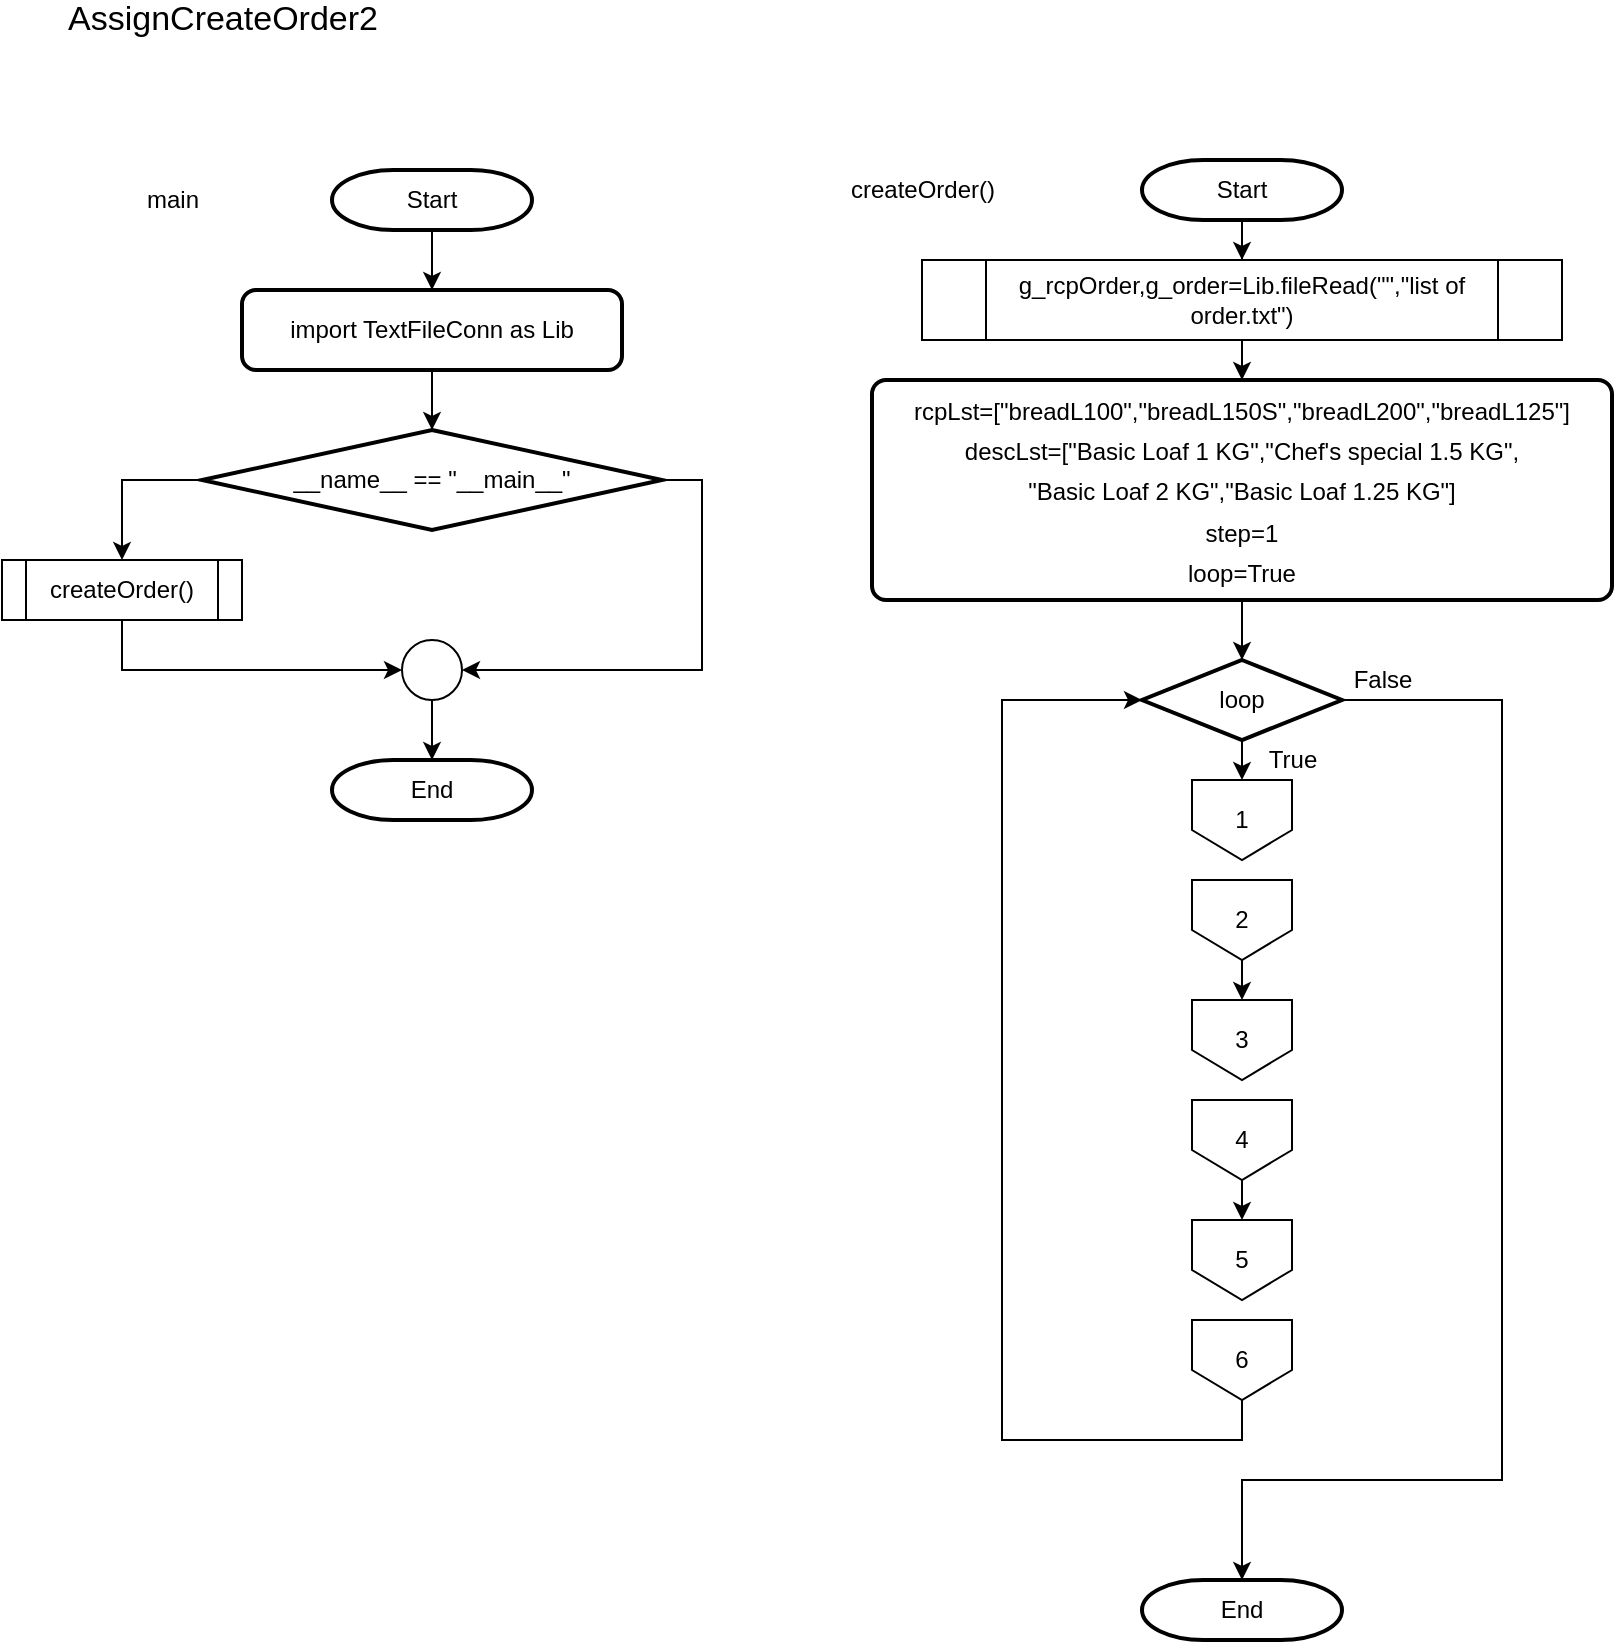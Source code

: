 <mxfile version="15.8.7" type="device" pages="7"><diagram id="RdnVfKc0scLyN-7sSz4K" name="createOrder()"><mxGraphModel dx="729" dy="927" grid="1" gridSize="10" guides="1" tooltips="1" connect="1" arrows="1" fold="1" page="1" pageScale="1" pageWidth="850" pageHeight="1100" math="0" shadow="0"><root><mxCell id="0"/><mxCell id="1" parent="0"/><mxCell id="vMn6zpON0OVEy9gBIX1a-1" value="&lt;font style=&quot;font-size: 17px&quot;&gt;AssignCreateOrder2&lt;/font&gt;" style="text;html=1;align=center;verticalAlign=middle;resizable=0;points=[];autosize=1;strokeColor=none;fillColor=none;" parent="1" vertex="1"><mxGeometry x="40" y="20" width="170" height="20" as="geometry"/></mxCell><mxCell id="vMn6zpON0OVEy9gBIX1a-2" value="createOrder()" style="text;html=1;align=center;verticalAlign=middle;resizable=0;points=[];autosize=1;strokeColor=none;fillColor=none;" parent="1" vertex="1"><mxGeometry x="430" y="105" width="90" height="20" as="geometry"/></mxCell><mxCell id="vMn6zpON0OVEy9gBIX1a-5" value="" style="edgeStyle=orthogonalEdgeStyle;rounded=0;orthogonalLoop=1;jettySize=auto;html=1;fontSize=12;entryX=0.5;entryY=0;entryDx=0;entryDy=0;" parent="1" source="vMn6zpON0OVEy9gBIX1a-3" target="DQ6e8ERkD_KYULr5Z08U-1" edge="1"><mxGeometry relative="1" as="geometry"><mxPoint x="635" y="160" as="targetPoint"/></mxGeometry></mxCell><mxCell id="vMn6zpON0OVEy9gBIX1a-3" value="Start" style="strokeWidth=2;html=1;shape=mxgraph.flowchart.terminator;whiteSpace=wrap;" parent="1" vertex="1"><mxGeometry x="585" y="100" width="100" height="30" as="geometry"/></mxCell><mxCell id="DQ6e8ERkD_KYULr5Z08U-11" style="edgeStyle=orthogonalEdgeStyle;rounded=0;orthogonalLoop=1;jettySize=auto;html=1;exitX=0.5;exitY=1;exitDx=0;exitDy=0;entryX=0.5;entryY=0;entryDx=0;entryDy=0;fontSize=12;" parent="1" source="DQ6e8ERkD_KYULr5Z08U-1" target="DQ6e8ERkD_KYULr5Z08U-3" edge="1"><mxGeometry relative="1" as="geometry"/></mxCell><mxCell id="DQ6e8ERkD_KYULr5Z08U-1" value="g_rcpOrder,g_order=Lib.fileRead(&quot;&quot;,&quot;list of order.txt&quot;)" style="shape=process;whiteSpace=wrap;html=1;backgroundOutline=1;fontSize=12;" parent="1" vertex="1"><mxGeometry x="475" y="150" width="320" height="40" as="geometry"/></mxCell><mxCell id="DQ6e8ERkD_KYULr5Z08U-2" value="" style="edgeStyle=orthogonalEdgeStyle;rounded=0;orthogonalLoop=1;jettySize=auto;html=1;fontSize=12;" parent="1" source="DQ6e8ERkD_KYULr5Z08U-3" target="DQ6e8ERkD_KYULr5Z08U-5" edge="1"><mxGeometry relative="1" as="geometry"/></mxCell><mxCell id="DQ6e8ERkD_KYULr5Z08U-3" value="&lt;font&gt;&lt;span style=&quot;font-size: 12px&quot;&gt;rcpLst=[&quot;breadL100&quot;,&quot;breadL150S&quot;,&quot;breadL200&quot;,&quot;breadL125&quot;]&lt;br&gt;&lt;/span&gt;&lt;span style=&quot;font-size: 12px&quot;&gt;descLst=[&quot;Basic Loaf 1 KG&quot;,&quot;Chef's special 1.5 KG&quot;,&lt;/span&gt;&lt;span style=&quot;font-size: 12px&quot;&gt;&lt;br&gt;&lt;/span&gt;&lt;div&gt;&lt;span style=&quot;font-size: 12px&quot;&gt;&quot;Basic Loaf 2 KG&quot;,&quot;Basic Loaf 1.25 KG&quot;]&lt;/span&gt;&lt;/div&gt;&lt;div&gt;&lt;span style=&quot;font-size: 12px&quot;&gt;step=1&lt;/span&gt;&lt;br&gt;&lt;/div&gt;&lt;div&gt;&lt;span style=&quot;font-size: 12px&quot;&gt;loop=True&lt;/span&gt;&lt;br&gt;&lt;/div&gt;&lt;/font&gt;" style="rounded=1;whiteSpace=wrap;html=1;absoluteArcSize=1;arcSize=14;strokeWidth=2;fontSize=17;" parent="1" vertex="1"><mxGeometry x="450" y="210" width="370" height="110" as="geometry"/></mxCell><mxCell id="DQ6e8ERkD_KYULr5Z08U-4" style="edgeStyle=orthogonalEdgeStyle;rounded=0;orthogonalLoop=1;jettySize=auto;html=1;exitX=0.5;exitY=1;exitDx=0;exitDy=0;exitPerimeter=0;entryX=0.5;entryY=0;entryDx=0;entryDy=0;fontSize=12;" parent="1" source="DQ6e8ERkD_KYULr5Z08U-5" target="DQ6e8ERkD_KYULr5Z08U-6" edge="1"><mxGeometry relative="1" as="geometry"><mxPoint x="635" y="480" as="targetPoint"/></mxGeometry></mxCell><mxCell id="4pU_VhC-mlEXiuoWJnqm-3" style="edgeStyle=orthogonalEdgeStyle;rounded=0;orthogonalLoop=1;jettySize=auto;html=1;exitX=1;exitY=0.5;exitDx=0;exitDy=0;exitPerimeter=0;entryX=0.5;entryY=0;entryDx=0;entryDy=0;entryPerimeter=0;fontSize=12;" parent="1" source="DQ6e8ERkD_KYULr5Z08U-5" target="4pU_VhC-mlEXiuoWJnqm-2" edge="1"><mxGeometry relative="1" as="geometry"><Array as="points"><mxPoint x="765" y="370"/><mxPoint x="765" y="760"/><mxPoint x="635" y="760"/></Array></mxGeometry></mxCell><mxCell id="DQ6e8ERkD_KYULr5Z08U-5" value="loop" style="strokeWidth=2;html=1;shape=mxgraph.flowchart.decision;whiteSpace=wrap;fontSize=12;" parent="1" vertex="1"><mxGeometry x="585" y="350" width="100" height="40" as="geometry"/></mxCell><mxCell id="DQ6e8ERkD_KYULr5Z08U-6" value="1" style="shape=offPageConnector;whiteSpace=wrap;html=1;fontSize=12;" parent="1" vertex="1"><mxGeometry x="610" y="410" width="50" height="40" as="geometry"/></mxCell><mxCell id="DQ6e8ERkD_KYULr5Z08U-7" style="edgeStyle=orthogonalEdgeStyle;rounded=0;orthogonalLoop=1;jettySize=auto;html=1;exitX=0.5;exitY=1;exitDx=0;exitDy=0;entryX=0.5;entryY=0;entryDx=0;entryDy=0;fontSize=12;" parent="1" source="DQ6e8ERkD_KYULr5Z08U-8" target="DQ6e8ERkD_KYULr5Z08U-9" edge="1"><mxGeometry relative="1" as="geometry"/></mxCell><mxCell id="DQ6e8ERkD_KYULr5Z08U-8" value="2" style="shape=offPageConnector;whiteSpace=wrap;html=1;fontSize=12;" parent="1" vertex="1"><mxGeometry x="610" y="460" width="50" height="40" as="geometry"/></mxCell><mxCell id="DQ6e8ERkD_KYULr5Z08U-9" value="3" style="shape=offPageConnector;whiteSpace=wrap;html=1;fontSize=12;" parent="1" vertex="1"><mxGeometry x="610" y="520" width="50" height="40" as="geometry"/></mxCell><mxCell id="e1CCoKO-xPHSN2o2vXry-2" style="edgeStyle=orthogonalEdgeStyle;rounded=0;orthogonalLoop=1;jettySize=auto;html=1;exitX=0.5;exitY=1;exitDx=0;exitDy=0;entryX=0.5;entryY=0;entryDx=0;entryDy=0;fontSize=12;" parent="1" source="DQ6e8ERkD_KYULr5Z08U-10" target="e1CCoKO-xPHSN2o2vXry-1" edge="1"><mxGeometry relative="1" as="geometry"/></mxCell><mxCell id="DQ6e8ERkD_KYULr5Z08U-10" value="4" style="shape=offPageConnector;whiteSpace=wrap;html=1;fontSize=12;" parent="1" vertex="1"><mxGeometry x="610" y="570" width="50" height="40" as="geometry"/></mxCell><mxCell id="e1CCoKO-xPHSN2o2vXry-1" value="5" style="shape=offPageConnector;whiteSpace=wrap;html=1;fontSize=12;" parent="1" vertex="1"><mxGeometry x="610" y="630" width="50" height="40" as="geometry"/></mxCell><mxCell id="4pU_VhC-mlEXiuoWJnqm-1" style="edgeStyle=orthogonalEdgeStyle;rounded=0;orthogonalLoop=1;jettySize=auto;html=1;exitX=0.5;exitY=1;exitDx=0;exitDy=0;entryX=0;entryY=0.5;entryDx=0;entryDy=0;entryPerimeter=0;fontSize=12;" parent="1" source="e1CCoKO-xPHSN2o2vXry-3" target="DQ6e8ERkD_KYULr5Z08U-5" edge="1"><mxGeometry relative="1" as="geometry"><Array as="points"><mxPoint x="635" y="740"/><mxPoint x="515" y="740"/><mxPoint x="515" y="370"/></Array></mxGeometry></mxCell><mxCell id="e1CCoKO-xPHSN2o2vXry-3" value="6" style="shape=offPageConnector;whiteSpace=wrap;html=1;fontSize=12;" parent="1" vertex="1"><mxGeometry x="610" y="680" width="50" height="40" as="geometry"/></mxCell><mxCell id="4pU_VhC-mlEXiuoWJnqm-2" value="End" style="strokeWidth=2;html=1;shape=mxgraph.flowchart.terminator;whiteSpace=wrap;" parent="1" vertex="1"><mxGeometry x="585" y="810" width="100" height="30" as="geometry"/></mxCell><mxCell id="5CydVlVG0uKE8jGpMA1C-1" value="True" style="text;html=1;align=center;verticalAlign=middle;resizable=0;points=[];autosize=1;strokeColor=none;fillColor=none;" parent="1" vertex="1"><mxGeometry x="640" y="390" width="40" height="20" as="geometry"/></mxCell><mxCell id="5CydVlVG0uKE8jGpMA1C-2" value="False" style="text;html=1;align=center;verticalAlign=middle;resizable=0;points=[];autosize=1;strokeColor=none;fillColor=none;" parent="1" vertex="1"><mxGeometry x="680" y="350" width="50" height="20" as="geometry"/></mxCell><mxCell id="srvOnlGvqxcF7-eHR7Xu-1" value="main" style="text;html=1;align=center;verticalAlign=middle;resizable=0;points=[];autosize=1;strokeColor=none;fillColor=none;" vertex="1" parent="1"><mxGeometry x="80" y="110" width="40" height="20" as="geometry"/></mxCell><mxCell id="srvOnlGvqxcF7-eHR7Xu-4" style="edgeStyle=orthogonalEdgeStyle;rounded=0;orthogonalLoop=1;jettySize=auto;html=1;exitX=0.5;exitY=1;exitDx=0;exitDy=0;exitPerimeter=0;entryX=0.5;entryY=0;entryDx=0;entryDy=0;" edge="1" parent="1" source="srvOnlGvqxcF7-eHR7Xu-2" target="srvOnlGvqxcF7-eHR7Xu-3"><mxGeometry relative="1" as="geometry"/></mxCell><mxCell id="srvOnlGvqxcF7-eHR7Xu-2" value="Start" style="strokeWidth=2;html=1;shape=mxgraph.flowchart.terminator;whiteSpace=wrap;" vertex="1" parent="1"><mxGeometry x="180" y="105" width="100" height="30" as="geometry"/></mxCell><mxCell id="srvOnlGvqxcF7-eHR7Xu-6" style="edgeStyle=orthogonalEdgeStyle;rounded=0;orthogonalLoop=1;jettySize=auto;html=1;exitX=0.5;exitY=1;exitDx=0;exitDy=0;entryX=0.5;entryY=0;entryDx=0;entryDy=0;entryPerimeter=0;" edge="1" parent="1" source="srvOnlGvqxcF7-eHR7Xu-3" target="srvOnlGvqxcF7-eHR7Xu-5"><mxGeometry relative="1" as="geometry"/></mxCell><mxCell id="srvOnlGvqxcF7-eHR7Xu-3" value="import TextFileConn as Lib" style="rounded=1;whiteSpace=wrap;html=1;absoluteArcSize=1;arcSize=14;strokeWidth=2;" vertex="1" parent="1"><mxGeometry x="135" y="165" width="190" height="40" as="geometry"/></mxCell><mxCell id="srvOnlGvqxcF7-eHR7Xu-8" style="edgeStyle=orthogonalEdgeStyle;rounded=0;orthogonalLoop=1;jettySize=auto;html=1;exitX=0;exitY=0.5;exitDx=0;exitDy=0;exitPerimeter=0;entryX=0.5;entryY=0;entryDx=0;entryDy=0;" edge="1" parent="1" source="srvOnlGvqxcF7-eHR7Xu-5" target="srvOnlGvqxcF7-eHR7Xu-7"><mxGeometry relative="1" as="geometry"/></mxCell><mxCell id="TyB9YmwtY2euRx1QgGFs-3" style="edgeStyle=orthogonalEdgeStyle;rounded=0;orthogonalLoop=1;jettySize=auto;html=1;exitX=1;exitY=0.5;exitDx=0;exitDy=0;exitPerimeter=0;entryX=1;entryY=0.5;entryDx=0;entryDy=0;entryPerimeter=0;" edge="1" parent="1" source="srvOnlGvqxcF7-eHR7Xu-5" target="TyB9YmwtY2euRx1QgGFs-1"><mxGeometry relative="1" as="geometry"/></mxCell><mxCell id="srvOnlGvqxcF7-eHR7Xu-5" value="__name__ == &quot;__main__&quot;" style="strokeWidth=2;html=1;shape=mxgraph.flowchart.decision;whiteSpace=wrap;" vertex="1" parent="1"><mxGeometry x="115" y="235" width="230" height="50" as="geometry"/></mxCell><mxCell id="TyB9YmwtY2euRx1QgGFs-2" style="edgeStyle=orthogonalEdgeStyle;rounded=0;orthogonalLoop=1;jettySize=auto;html=1;exitX=0.5;exitY=1;exitDx=0;exitDy=0;entryX=0;entryY=0.5;entryDx=0;entryDy=0;entryPerimeter=0;" edge="1" parent="1" source="srvOnlGvqxcF7-eHR7Xu-7" target="TyB9YmwtY2euRx1QgGFs-1"><mxGeometry relative="1" as="geometry"/></mxCell><mxCell id="srvOnlGvqxcF7-eHR7Xu-7" value="createOrder()" style="shape=process;whiteSpace=wrap;html=1;backgroundOutline=1;" vertex="1" parent="1"><mxGeometry x="15" y="300" width="120" height="30" as="geometry"/></mxCell><mxCell id="TyB9YmwtY2euRx1QgGFs-5" style="edgeStyle=orthogonalEdgeStyle;rounded=0;orthogonalLoop=1;jettySize=auto;html=1;exitX=0.5;exitY=1;exitDx=0;exitDy=0;exitPerimeter=0;entryX=0.5;entryY=0;entryDx=0;entryDy=0;entryPerimeter=0;" edge="1" parent="1" source="TyB9YmwtY2euRx1QgGFs-1" target="TyB9YmwtY2euRx1QgGFs-4"><mxGeometry relative="1" as="geometry"/></mxCell><mxCell id="TyB9YmwtY2euRx1QgGFs-1" value="" style="verticalLabelPosition=bottom;verticalAlign=top;html=1;shape=mxgraph.flowchart.on-page_reference;fontSize=12;" vertex="1" parent="1"><mxGeometry x="215" y="340" width="30" height="30" as="geometry"/></mxCell><mxCell id="TyB9YmwtY2euRx1QgGFs-4" value="End" style="strokeWidth=2;html=1;shape=mxgraph.flowchart.terminator;whiteSpace=wrap;" vertex="1" parent="1"><mxGeometry x="180" y="400" width="100" height="30" as="geometry"/></mxCell></root></mxGraphModel></diagram><diagram id="c-s-F3wKcDH1LHvmkggl" name="1 to 2"><mxGraphModel dx="510" dy="649" grid="1" gridSize="10" guides="1" tooltips="1" connect="1" arrows="1" fold="1" page="1" pageScale="1" pageWidth="850" pageHeight="1100" math="0" shadow="0"><root><mxCell id="-5wkAJR4ilODhieIUmPF-0"/><mxCell id="-5wkAJR4ilODhieIUmPF-1" parent="-5wkAJR4ilODhieIUmPF-0"/><mxCell id="XHCUOdmURAEpwAeTb92z-0" value="" style="edgeStyle=orthogonalEdgeStyle;rounded=0;orthogonalLoop=1;jettySize=auto;html=1;fontSize=12;exitX=0;exitY=0.5;exitDx=0;exitDy=0;exitPerimeter=0;" parent="-5wkAJR4ilODhieIUmPF-1" source="XHCUOdmURAEpwAeTb92z-1" target="XHCUOdmURAEpwAeTb92z-2" edge="1"><mxGeometry relative="1" as="geometry"/></mxCell><mxCell id="TadybMBbDq-iDJG-A1Hr-29" style="edgeStyle=orthogonalEdgeStyle;rounded=0;orthogonalLoop=1;jettySize=auto;html=1;exitX=1;exitY=0.5;exitDx=0;exitDy=0;exitPerimeter=0;entryX=1;entryY=0.5;entryDx=0;entryDy=0;entryPerimeter=0;fontSize=12;" parent="-5wkAJR4ilODhieIUmPF-1" source="XHCUOdmURAEpwAeTb92z-1" target="TadybMBbDq-iDJG-A1Hr-28" edge="1"><mxGeometry relative="1" as="geometry"><Array as="points"><mxPoint x="680" y="90"/><mxPoint x="680" y="570"/></Array></mxGeometry></mxCell><mxCell id="XHCUOdmURAEpwAeTb92z-1" value="step==1" style="strokeWidth=2;html=1;shape=mxgraph.flowchart.decision;whiteSpace=wrap;fontSize=12;" parent="-5wkAJR4ilODhieIUmPF-1" vertex="1"><mxGeometry x="312.5" y="70" width="120" height="40" as="geometry"/></mxCell><mxCell id="TadybMBbDq-iDJG-A1Hr-3" style="edgeStyle=orthogonalEdgeStyle;rounded=0;orthogonalLoop=1;jettySize=auto;html=1;exitX=0.5;exitY=1;exitDx=0;exitDy=0;entryX=0.5;entryY=0;entryDx=0;entryDy=0;fontSize=12;" parent="-5wkAJR4ilODhieIUmPF-1" source="XHCUOdmURAEpwAeTb92z-2" target="TadybMBbDq-iDJG-A1Hr-2" edge="1"><mxGeometry relative="1" as="geometry"/></mxCell><mxCell id="XHCUOdmURAEpwAeTb92z-2" value="displayOrder(g_order)" style="shape=process;whiteSpace=wrap;html=1;backgroundOutline=1;fontSize=12;" parent="-5wkAJR4ilODhieIUmPF-1" vertex="1"><mxGeometry x="140" y="120" width="185" height="30" as="geometry"/></mxCell><mxCell id="TadybMBbDq-iDJG-A1Hr-1" style="edgeStyle=orthogonalEdgeStyle;rounded=0;orthogonalLoop=1;jettySize=auto;html=1;exitX=0.5;exitY=1;exitDx=0;exitDy=0;entryX=0.5;entryY=0;entryDx=0;entryDy=0;entryPerimeter=0;fontSize=12;" parent="-5wkAJR4ilODhieIUmPF-1" source="TadybMBbDq-iDJG-A1Hr-0" target="XHCUOdmURAEpwAeTb92z-1" edge="1"><mxGeometry relative="1" as="geometry"/></mxCell><mxCell id="TadybMBbDq-iDJG-A1Hr-0" value="1" style="shape=offPageConnector;whiteSpace=wrap;html=1;fontSize=12;" parent="-5wkAJR4ilODhieIUmPF-1" vertex="1"><mxGeometry x="347.5" y="10" width="50" height="40" as="geometry"/></mxCell><mxCell id="TadybMBbDq-iDJG-A1Hr-5" style="edgeStyle=orthogonalEdgeStyle;rounded=0;orthogonalLoop=1;jettySize=auto;html=1;exitX=0.5;exitY=1;exitDx=0;exitDy=0;entryX=0.5;entryY=0;entryDx=0;entryDy=0;entryPerimeter=0;fontSize=12;" parent="-5wkAJR4ilODhieIUmPF-1" source="TadybMBbDq-iDJG-A1Hr-2" target="TadybMBbDq-iDJG-A1Hr-4" edge="1"><mxGeometry relative="1" as="geometry"/></mxCell><mxCell id="TadybMBbDq-iDJG-A1Hr-2" value="INPUT opt" style="shape=parallelogram;html=1;strokeWidth=2;perimeter=parallelogramPerimeter;whiteSpace=wrap;rounded=1;arcSize=12;size=0.23;fontSize=12;" parent="-5wkAJR4ilODhieIUmPF-1" vertex="1"><mxGeometry x="172.5" y="170" width="120" height="40" as="geometry"/></mxCell><mxCell id="TadybMBbDq-iDJG-A1Hr-7" style="edgeStyle=orthogonalEdgeStyle;rounded=0;orthogonalLoop=1;jettySize=auto;html=1;exitX=0;exitY=0.5;exitDx=0;exitDy=0;exitPerimeter=0;entryX=0.5;entryY=0;entryDx=0;entryDy=0;fontSize=12;" parent="-5wkAJR4ilODhieIUmPF-1" source="TadybMBbDq-iDJG-A1Hr-4" target="TadybMBbDq-iDJG-A1Hr-6" edge="1"><mxGeometry relative="1" as="geometry"/></mxCell><mxCell id="TadybMBbDq-iDJG-A1Hr-9" style="edgeStyle=orthogonalEdgeStyle;rounded=0;orthogonalLoop=1;jettySize=auto;html=1;exitX=1;exitY=0.5;exitDx=0;exitDy=0;exitPerimeter=0;entryX=0.5;entryY=0;entryDx=0;entryDy=0;entryPerimeter=0;fontSize=12;" parent="-5wkAJR4ilODhieIUmPF-1" source="TadybMBbDq-iDJG-A1Hr-4" target="TadybMBbDq-iDJG-A1Hr-8" edge="1"><mxGeometry relative="1" as="geometry"/></mxCell><mxCell id="TadybMBbDq-iDJG-A1Hr-4" value="opt==&quot;Q&quot;" style="strokeWidth=2;html=1;shape=mxgraph.flowchart.decision;whiteSpace=wrap;fontSize=12;" parent="-5wkAJR4ilODhieIUmPF-1" vertex="1"><mxGeometry x="182.5" y="230" width="100" height="40" as="geometry"/></mxCell><mxCell id="TadybMBbDq-iDJG-A1Hr-26" style="edgeStyle=orthogonalEdgeStyle;rounded=0;orthogonalLoop=1;jettySize=auto;html=1;exitX=0.5;exitY=1;exitDx=0;exitDy=0;entryX=0;entryY=0.5;entryDx=0;entryDy=0;entryPerimeter=0;fontSize=12;" parent="-5wkAJR4ilODhieIUmPF-1" source="TadybMBbDq-iDJG-A1Hr-6" target="TadybMBbDq-iDJG-A1Hr-25" edge="1"><mxGeometry relative="1" as="geometry"/></mxCell><mxCell id="TadybMBbDq-iDJG-A1Hr-6" value="step=99" style="rounded=1;whiteSpace=wrap;html=1;absoluteArcSize=1;arcSize=14;strokeWidth=2;fontSize=12;" parent="-5wkAJR4ilODhieIUmPF-1" vertex="1"><mxGeometry x="70" y="280" width="80" height="30" as="geometry"/></mxCell><mxCell id="TadybMBbDq-iDJG-A1Hr-11" style="edgeStyle=orthogonalEdgeStyle;rounded=0;orthogonalLoop=1;jettySize=auto;html=1;exitX=0;exitY=0.5;exitDx=0;exitDy=0;exitPerimeter=0;entryX=0.5;entryY=0;entryDx=0;entryDy=0;fontSize=12;" parent="-5wkAJR4ilODhieIUmPF-1" source="TadybMBbDq-iDJG-A1Hr-8" target="TadybMBbDq-iDJG-A1Hr-10" edge="1"><mxGeometry relative="1" as="geometry"><Array as="points"><mxPoint x="260" y="308"/></Array></mxGeometry></mxCell><mxCell id="TadybMBbDq-iDJG-A1Hr-13" style="edgeStyle=orthogonalEdgeStyle;rounded=0;orthogonalLoop=1;jettySize=auto;html=1;exitX=1;exitY=0.5;exitDx=0;exitDy=0;exitPerimeter=0;entryX=0.5;entryY=0;entryDx=0;entryDy=0;entryPerimeter=0;fontSize=12;" parent="-5wkAJR4ilODhieIUmPF-1" source="TadybMBbDq-iDJG-A1Hr-8" target="TadybMBbDq-iDJG-A1Hr-12" edge="1"><mxGeometry relative="1" as="geometry"/></mxCell><mxCell id="TadybMBbDq-iDJG-A1Hr-8" value="opt not in &lt;br&gt;[&quot;A&quot;,&quot;M&quot;,&quot;D&quot;,&quot;S&quot;,&quot;R&quot;]" style="strokeWidth=2;html=1;shape=mxgraph.flowchart.decision;whiteSpace=wrap;fontSize=12;" parent="-5wkAJR4ilODhieIUmPF-1" vertex="1"><mxGeometry x="282.5" y="270" width="167.5" height="75" as="geometry"/></mxCell><mxCell id="TadybMBbDq-iDJG-A1Hr-23" style="edgeStyle=orthogonalEdgeStyle;rounded=0;orthogonalLoop=1;jettySize=auto;html=1;exitX=0.5;exitY=1;exitDx=0;exitDy=0;entryX=0;entryY=0.5;entryDx=0;entryDy=0;entryPerimeter=0;fontSize=12;" parent="-5wkAJR4ilODhieIUmPF-1" source="TadybMBbDq-iDJG-A1Hr-10" target="TadybMBbDq-iDJG-A1Hr-22" edge="1"><mxGeometry relative="1" as="geometry"/></mxCell><mxCell id="TadybMBbDq-iDJG-A1Hr-10" value="PRINT&lt;br&gt;&quot;\tError with option entered&quot;" style="shape=parallelogram;html=1;strokeWidth=2;perimeter=parallelogramPerimeter;whiteSpace=wrap;rounded=1;arcSize=12;size=0.23;fontSize=12;" parent="-5wkAJR4ilODhieIUmPF-1" vertex="1"><mxGeometry x="150" y="350" width="220" height="60" as="geometry"/></mxCell><mxCell id="TadybMBbDq-iDJG-A1Hr-15" style="edgeStyle=orthogonalEdgeStyle;rounded=0;orthogonalLoop=1;jettySize=auto;html=1;exitX=0;exitY=0.5;exitDx=0;exitDy=0;exitPerimeter=0;entryX=0.5;entryY=0;entryDx=0;entryDy=0;fontSize=12;" parent="-5wkAJR4ilODhieIUmPF-1" source="TadybMBbDq-iDJG-A1Hr-12" target="TadybMBbDq-iDJG-A1Hr-14" edge="1"><mxGeometry relative="1" as="geometry"><Array as="points"><mxPoint x="393" y="380"/></Array></mxGeometry></mxCell><mxCell id="TadybMBbDq-iDJG-A1Hr-18" style="edgeStyle=orthogonalEdgeStyle;rounded=0;orthogonalLoop=1;jettySize=auto;html=1;exitX=1;exitY=0.5;exitDx=0;exitDy=0;exitPerimeter=0;fontSize=12;" parent="-5wkAJR4ilODhieIUmPF-1" source="TadybMBbDq-iDJG-A1Hr-12" target="TadybMBbDq-iDJG-A1Hr-16" edge="1"><mxGeometry relative="1" as="geometry"/></mxCell><mxCell id="TadybMBbDq-iDJG-A1Hr-12" value="opt in [&quot;S&quot;,&quot;R&quot;]" style="strokeWidth=2;html=1;shape=mxgraph.flowchart.decision;whiteSpace=wrap;fontSize=12;" parent="-5wkAJR4ilODhieIUmPF-1" vertex="1"><mxGeometry x="410" y="360" width="142.5" height="40" as="geometry"/></mxCell><mxCell id="TadybMBbDq-iDJG-A1Hr-20" style="edgeStyle=orthogonalEdgeStyle;rounded=0;orthogonalLoop=1;jettySize=auto;html=1;exitX=0.5;exitY=1;exitDx=0;exitDy=0;entryX=0;entryY=0.5;entryDx=0;entryDy=0;entryPerimeter=0;fontSize=12;" parent="-5wkAJR4ilODhieIUmPF-1" source="TadybMBbDq-iDJG-A1Hr-14" target="TadybMBbDq-iDJG-A1Hr-19" edge="1"><mxGeometry relative="1" as="geometry"/></mxCell><mxCell id="TadybMBbDq-iDJG-A1Hr-14" value="step=8" style="rounded=1;whiteSpace=wrap;html=1;absoluteArcSize=1;arcSize=14;strokeWidth=2;fontSize=12;" parent="-5wkAJR4ilODhieIUmPF-1" vertex="1"><mxGeometry x="352.5" y="420" width="80" height="30" as="geometry"/></mxCell><mxCell id="TadybMBbDq-iDJG-A1Hr-21" style="edgeStyle=orthogonalEdgeStyle;rounded=0;orthogonalLoop=1;jettySize=auto;html=1;exitX=0.5;exitY=1;exitDx=0;exitDy=0;entryX=1;entryY=0.5;entryDx=0;entryDy=0;entryPerimeter=0;fontSize=12;" parent="-5wkAJR4ilODhieIUmPF-1" source="TadybMBbDq-iDJG-A1Hr-16" target="TadybMBbDq-iDJG-A1Hr-19" edge="1"><mxGeometry relative="1" as="geometry"/></mxCell><mxCell id="TadybMBbDq-iDJG-A1Hr-16" value="step=step+1" style="rounded=1;whiteSpace=wrap;html=1;absoluteArcSize=1;arcSize=14;strokeWidth=2;fontSize=12;" parent="-5wkAJR4ilODhieIUmPF-1" vertex="1"><mxGeometry x="530" y="420" width="100" height="30" as="geometry"/></mxCell><mxCell id="TadybMBbDq-iDJG-A1Hr-24" style="edgeStyle=orthogonalEdgeStyle;rounded=0;orthogonalLoop=1;jettySize=auto;html=1;exitX=0.5;exitY=1;exitDx=0;exitDy=0;exitPerimeter=0;entryX=1;entryY=0.5;entryDx=0;entryDy=0;entryPerimeter=0;fontSize=12;" parent="-5wkAJR4ilODhieIUmPF-1" source="TadybMBbDq-iDJG-A1Hr-19" target="TadybMBbDq-iDJG-A1Hr-22" edge="1"><mxGeometry relative="1" as="geometry"/></mxCell><mxCell id="TadybMBbDq-iDJG-A1Hr-19" value="" style="verticalLabelPosition=bottom;verticalAlign=top;html=1;shape=mxgraph.flowchart.on-page_reference;fontSize=12;" parent="-5wkAJR4ilODhieIUmPF-1" vertex="1"><mxGeometry x="466.25" y="460" width="30" height="30" as="geometry"/></mxCell><mxCell id="TadybMBbDq-iDJG-A1Hr-27" style="edgeStyle=orthogonalEdgeStyle;rounded=0;orthogonalLoop=1;jettySize=auto;html=1;exitX=0.5;exitY=1;exitDx=0;exitDy=0;exitPerimeter=0;entryX=1;entryY=0.5;entryDx=0;entryDy=0;entryPerimeter=0;fontSize=12;" parent="-5wkAJR4ilODhieIUmPF-1" source="TadybMBbDq-iDJG-A1Hr-22" target="TadybMBbDq-iDJG-A1Hr-25" edge="1"><mxGeometry relative="1" as="geometry"><Array as="points"><mxPoint x="366" y="540"/></Array></mxGeometry></mxCell><mxCell id="TadybMBbDq-iDJG-A1Hr-22" value="" style="verticalLabelPosition=bottom;verticalAlign=top;html=1;shape=mxgraph.flowchart.on-page_reference;fontSize=12;" parent="-5wkAJR4ilODhieIUmPF-1" vertex="1"><mxGeometry x="351.25" y="495" width="30" height="30" as="geometry"/></mxCell><mxCell id="TadybMBbDq-iDJG-A1Hr-30" style="edgeStyle=orthogonalEdgeStyle;rounded=0;orthogonalLoop=1;jettySize=auto;html=1;exitX=0.5;exitY=1;exitDx=0;exitDy=0;exitPerimeter=0;entryX=0;entryY=0.5;entryDx=0;entryDy=0;entryPerimeter=0;fontSize=12;" parent="-5wkAJR4ilODhieIUmPF-1" source="TadybMBbDq-iDJG-A1Hr-25" target="TadybMBbDq-iDJG-A1Hr-28" edge="1"><mxGeometry relative="1" as="geometry"><Array as="points"><mxPoint x="233" y="570"/></Array></mxGeometry></mxCell><mxCell id="TadybMBbDq-iDJG-A1Hr-25" value="" style="verticalLabelPosition=bottom;verticalAlign=top;html=1;shape=mxgraph.flowchart.on-page_reference;fontSize=12;" parent="-5wkAJR4ilODhieIUmPF-1" vertex="1"><mxGeometry x="217.5" y="525" width="30" height="30" as="geometry"/></mxCell><mxCell id="TadybMBbDq-iDJG-A1Hr-32" style="edgeStyle=orthogonalEdgeStyle;rounded=0;orthogonalLoop=1;jettySize=auto;html=1;exitX=0.5;exitY=1;exitDx=0;exitDy=0;exitPerimeter=0;entryX=0.5;entryY=0;entryDx=0;entryDy=0;entryPerimeter=0;fontSize=12;" parent="-5wkAJR4ilODhieIUmPF-1" source="TadybMBbDq-iDJG-A1Hr-28" target="TadybMBbDq-iDJG-A1Hr-31" edge="1"><mxGeometry relative="1" as="geometry"/></mxCell><mxCell id="TadybMBbDq-iDJG-A1Hr-28" value="" style="verticalLabelPosition=bottom;verticalAlign=top;html=1;shape=mxgraph.flowchart.on-page_reference;fontSize=12;" parent="-5wkAJR4ilODhieIUmPF-1" vertex="1"><mxGeometry x="357.5" y="555" width="30" height="30" as="geometry"/></mxCell><mxCell id="TadybMBbDq-iDJG-A1Hr-34" style="edgeStyle=orthogonalEdgeStyle;rounded=0;orthogonalLoop=1;jettySize=auto;html=1;exitX=0;exitY=0.5;exitDx=0;exitDy=0;exitPerimeter=0;entryX=0.5;entryY=0;entryDx=0;entryDy=0;fontSize=12;" parent="-5wkAJR4ilODhieIUmPF-1" source="TadybMBbDq-iDJG-A1Hr-31" target="TadybMBbDq-iDJG-A1Hr-33" edge="1"><mxGeometry relative="1" as="geometry"/></mxCell><mxCell id="BjXn3WNptzYJk7NcNh65-14" style="edgeStyle=orthogonalEdgeStyle;rounded=0;orthogonalLoop=1;jettySize=auto;html=1;exitX=1;exitY=0.5;exitDx=0;exitDy=0;exitPerimeter=0;entryX=1;entryY=0.5;entryDx=0;entryDy=0;entryPerimeter=0;fontSize=12;" parent="-5wkAJR4ilODhieIUmPF-1" source="TadybMBbDq-iDJG-A1Hr-31" target="BjXn3WNptzYJk7NcNh65-11" edge="1"><mxGeometry relative="1" as="geometry"><Array as="points"><mxPoint x="610" y="630"/><mxPoint x="610" y="1015"/></Array></mxGeometry></mxCell><mxCell id="TadybMBbDq-iDJG-A1Hr-31" value="step==2" style="strokeWidth=2;html=1;shape=mxgraph.flowchart.decision;whiteSpace=wrap;fontSize=12;" parent="-5wkAJR4ilODhieIUmPF-1" vertex="1"><mxGeometry x="312.5" y="610" width="120" height="40" as="geometry"/></mxCell><mxCell id="TadybMBbDq-iDJG-A1Hr-36" style="edgeStyle=orthogonalEdgeStyle;rounded=0;orthogonalLoop=1;jettySize=auto;html=1;exitX=0.5;exitY=1;exitDx=0;exitDy=0;entryX=0.5;entryY=0;entryDx=0;entryDy=0;entryPerimeter=0;fontSize=12;" parent="-5wkAJR4ilODhieIUmPF-1" source="TadybMBbDq-iDJG-A1Hr-33" target="TadybMBbDq-iDJG-A1Hr-35" edge="1"><mxGeometry relative="1" as="geometry"/></mxCell><mxCell id="TadybMBbDq-iDJG-A1Hr-33" value="INPUT rcp" style="shape=parallelogram;html=1;strokeWidth=2;perimeter=parallelogramPerimeter;whiteSpace=wrap;rounded=1;arcSize=12;size=0.23;fontSize=12;" parent="-5wkAJR4ilODhieIUmPF-1" vertex="1"><mxGeometry x="210" y="660" width="102.5" height="40" as="geometry"/></mxCell><mxCell id="TadybMBbDq-iDJG-A1Hr-38" style="edgeStyle=orthogonalEdgeStyle;rounded=0;orthogonalLoop=1;jettySize=auto;html=1;exitX=0;exitY=0.5;exitDx=0;exitDy=0;exitPerimeter=0;entryX=0.5;entryY=0;entryDx=0;entryDy=0;fontSize=12;" parent="-5wkAJR4ilODhieIUmPF-1" source="TadybMBbDq-iDJG-A1Hr-35" target="TadybMBbDq-iDJG-A1Hr-37" edge="1"><mxGeometry relative="1" as="geometry"/></mxCell><mxCell id="TadybMBbDq-iDJG-A1Hr-40" style="edgeStyle=orthogonalEdgeStyle;rounded=0;orthogonalLoop=1;jettySize=auto;html=1;exitX=1;exitY=0.5;exitDx=0;exitDy=0;exitPerimeter=0;entryX=0.5;entryY=0;entryDx=0;entryDy=0;entryPerimeter=0;fontSize=12;" parent="-5wkAJR4ilODhieIUmPF-1" source="TadybMBbDq-iDJG-A1Hr-35" target="TadybMBbDq-iDJG-A1Hr-39" edge="1"><mxGeometry relative="1" as="geometry"/></mxCell><mxCell id="TadybMBbDq-iDJG-A1Hr-35" value="rcp.upper() == &quot;Q&quot;" style="strokeWidth=2;html=1;shape=mxgraph.flowchart.decision;whiteSpace=wrap;fontSize=12;" parent="-5wkAJR4ilODhieIUmPF-1" vertex="1"><mxGeometry x="179.38" y="730" width="161.25" height="40" as="geometry"/></mxCell><mxCell id="BjXn3WNptzYJk7NcNh65-8" style="edgeStyle=orthogonalEdgeStyle;rounded=0;orthogonalLoop=1;jettySize=auto;html=1;exitX=0.5;exitY=1;exitDx=0;exitDy=0;entryX=0;entryY=0.5;entryDx=0;entryDy=0;entryPerimeter=0;fontSize=12;" parent="-5wkAJR4ilODhieIUmPF-1" source="TadybMBbDq-iDJG-A1Hr-37" target="BjXn3WNptzYJk7NcNh65-7" edge="1"><mxGeometry relative="1" as="geometry"/></mxCell><mxCell id="TadybMBbDq-iDJG-A1Hr-37" value="step=1" style="rounded=1;whiteSpace=wrap;html=1;absoluteArcSize=1;arcSize=14;strokeWidth=2;fontSize=12;" parent="-5wkAJR4ilODhieIUmPF-1" vertex="1"><mxGeometry x="99.38" y="780" width="80" height="30" as="geometry"/></mxCell><mxCell id="TadybMBbDq-iDJG-A1Hr-42" style="edgeStyle=orthogonalEdgeStyle;rounded=0;orthogonalLoop=1;jettySize=auto;html=1;exitX=0;exitY=0.5;exitDx=0;exitDy=0;exitPerimeter=0;entryX=0.5;entryY=0;entryDx=0;entryDy=0;fontSize=12;" parent="-5wkAJR4ilODhieIUmPF-1" source="TadybMBbDq-iDJG-A1Hr-39" target="TadybMBbDq-iDJG-A1Hr-41" edge="1"><mxGeometry relative="1" as="geometry"/></mxCell><mxCell id="BjXn3WNptzYJk7NcNh65-3" style="edgeStyle=orthogonalEdgeStyle;rounded=0;orthogonalLoop=1;jettySize=auto;html=1;exitX=1;exitY=0.5;exitDx=0;exitDy=0;exitPerimeter=0;entryX=0.5;entryY=0;entryDx=0;entryDy=0;fontSize=12;" parent="-5wkAJR4ilODhieIUmPF-1" source="TadybMBbDq-iDJG-A1Hr-39" target="BjXn3WNptzYJk7NcNh65-0" edge="1"><mxGeometry relative="1" as="geometry"/></mxCell><mxCell id="TadybMBbDq-iDJG-A1Hr-39" value="rcp not in rcpLst" style="strokeWidth=2;html=1;shape=mxgraph.flowchart.decision;whiteSpace=wrap;fontSize=12;" parent="-5wkAJR4ilODhieIUmPF-1" vertex="1"><mxGeometry x="317.5" y="775" width="132.5" height="40" as="geometry"/></mxCell><mxCell id="BjXn3WNptzYJk7NcNh65-5" style="edgeStyle=orthogonalEdgeStyle;rounded=0;orthogonalLoop=1;jettySize=auto;html=1;exitX=0.5;exitY=1;exitDx=0;exitDy=0;entryX=0;entryY=0.5;entryDx=0;entryDy=0;entryPerimeter=0;fontSize=12;" parent="-5wkAJR4ilODhieIUmPF-1" source="TadybMBbDq-iDJG-A1Hr-41" target="BjXn3WNptzYJk7NcNh65-4" edge="1"><mxGeometry relative="1" as="geometry"/></mxCell><mxCell id="TadybMBbDq-iDJG-A1Hr-41" value="PRINT&lt;br&gt;&quot;\tInvalid recipe&quot;" style="shape=parallelogram;html=1;strokeWidth=2;perimeter=parallelogramPerimeter;whiteSpace=wrap;rounded=1;arcSize=12;size=0.23;fontSize=12;" parent="-5wkAJR4ilODhieIUmPF-1" vertex="1"><mxGeometry x="196.88" y="830" width="150.62" height="40" as="geometry"/></mxCell><mxCell id="BjXn3WNptzYJk7NcNh65-0" value="1.1" style="shape=offPageConnector;whiteSpace=wrap;html=1;fontSize=12;" parent="-5wkAJR4ilODhieIUmPF-1" vertex="1"><mxGeometry x="466.25" y="830" width="50" height="40" as="geometry"/></mxCell><mxCell id="BjXn3WNptzYJk7NcNh65-6" style="edgeStyle=orthogonalEdgeStyle;rounded=0;orthogonalLoop=1;jettySize=auto;html=1;exitX=0.5;exitY=1;exitDx=0;exitDy=0;entryX=1;entryY=0.5;entryDx=0;entryDy=0;entryPerimeter=0;fontSize=12;" parent="-5wkAJR4ilODhieIUmPF-1" source="BjXn3WNptzYJk7NcNh65-1" target="BjXn3WNptzYJk7NcNh65-4" edge="1"><mxGeometry relative="1" as="geometry"><Array as="points"><mxPoint x="491" y="945"/></Array></mxGeometry></mxCell><mxCell id="BjXn3WNptzYJk7NcNh65-1" value="1.2" style="shape=offPageConnector;whiteSpace=wrap;html=1;fontSize=12;" parent="-5wkAJR4ilODhieIUmPF-1" vertex="1"><mxGeometry x="466.25" y="890" width="50" height="40" as="geometry"/></mxCell><mxCell id="BjXn3WNptzYJk7NcNh65-10" style="edgeStyle=orthogonalEdgeStyle;rounded=0;orthogonalLoop=1;jettySize=auto;html=1;exitX=0.5;exitY=1;exitDx=0;exitDy=0;exitPerimeter=0;entryX=1;entryY=0.5;entryDx=0;entryDy=0;entryPerimeter=0;fontSize=12;" parent="-5wkAJR4ilODhieIUmPF-1" source="BjXn3WNptzYJk7NcNh65-4" target="BjXn3WNptzYJk7NcNh65-7" edge="1"><mxGeometry relative="1" as="geometry"/></mxCell><mxCell id="BjXn3WNptzYJk7NcNh65-4" value="" style="verticalLabelPosition=bottom;verticalAlign=top;html=1;shape=mxgraph.flowchart.on-page_reference;fontSize=12;" parent="-5wkAJR4ilODhieIUmPF-1" vertex="1"><mxGeometry x="368.75" y="930" width="30" height="30" as="geometry"/></mxCell><mxCell id="BjXn3WNptzYJk7NcNh65-12" style="edgeStyle=orthogonalEdgeStyle;rounded=0;orthogonalLoop=1;jettySize=auto;html=1;exitX=0.5;exitY=1;exitDx=0;exitDy=0;exitPerimeter=0;entryX=0;entryY=0.5;entryDx=0;entryDy=0;entryPerimeter=0;fontSize=12;" parent="-5wkAJR4ilODhieIUmPF-1" source="BjXn3WNptzYJk7NcNh65-7" target="BjXn3WNptzYJk7NcNh65-11" edge="1"><mxGeometry relative="1" as="geometry"><Array as="points"><mxPoint x="260" y="1015"/></Array></mxGeometry></mxCell><mxCell id="BjXn3WNptzYJk7NcNh65-7" value="" style="verticalLabelPosition=bottom;verticalAlign=top;html=1;shape=mxgraph.flowchart.on-page_reference;fontSize=12;" parent="-5wkAJR4ilODhieIUmPF-1" vertex="1"><mxGeometry x="245" y="970" width="30" height="30" as="geometry"/></mxCell><mxCell id="BjXn3WNptzYJk7NcNh65-16" style="edgeStyle=orthogonalEdgeStyle;rounded=0;orthogonalLoop=1;jettySize=auto;html=1;exitX=0.5;exitY=1;exitDx=0;exitDy=0;exitPerimeter=0;entryX=0.5;entryY=0;entryDx=0;entryDy=0;fontSize=12;" parent="-5wkAJR4ilODhieIUmPF-1" source="BjXn3WNptzYJk7NcNh65-11" target="BjXn3WNptzYJk7NcNh65-15" edge="1"><mxGeometry relative="1" as="geometry"/></mxCell><mxCell id="BjXn3WNptzYJk7NcNh65-11" value="" style="verticalLabelPosition=bottom;verticalAlign=top;html=1;shape=mxgraph.flowchart.on-page_reference;fontSize=12;" parent="-5wkAJR4ilODhieIUmPF-1" vertex="1"><mxGeometry x="357.5" y="1000" width="30" height="30" as="geometry"/></mxCell><mxCell id="BjXn3WNptzYJk7NcNh65-15" value="2" style="shape=offPageConnector;whiteSpace=wrap;html=1;fontSize=12;" parent="-5wkAJR4ilODhieIUmPF-1" vertex="1"><mxGeometry x="347.5" y="1050" width="50" height="40" as="geometry"/></mxCell><mxCell id="yfcXO5Q7WPc6z-V5Xza1-0" value="Ture" style="text;html=1;align=center;verticalAlign=middle;resizable=0;points=[];autosize=1;strokeColor=none;fillColor=none;" parent="-5wkAJR4ilODhieIUmPF-1" vertex="1"><mxGeometry x="270" y="60" width="40" height="20" as="geometry"/></mxCell><mxCell id="yfcXO5Q7WPc6z-V5Xza1-1" value="False" style="text;html=1;align=center;verticalAlign=middle;resizable=0;points=[];autosize=1;strokeColor=none;fillColor=none;" parent="-5wkAJR4ilODhieIUmPF-1" vertex="1"><mxGeometry x="445" y="60" width="50" height="20" as="geometry"/></mxCell><mxCell id="yfcXO5Q7WPc6z-V5Xza1-2" value="True" style="text;html=1;align=center;verticalAlign=middle;resizable=0;points=[];autosize=1;strokeColor=none;fillColor=none;" parent="-5wkAJR4ilODhieIUmPF-1" vertex="1"><mxGeometry x="130" y="230" width="40" height="20" as="geometry"/></mxCell><mxCell id="yfcXO5Q7WPc6z-V5Xza1-3" value="False" style="text;html=1;align=center;verticalAlign=middle;resizable=0;points=[];autosize=1;strokeColor=none;fillColor=none;" parent="-5wkAJR4ilODhieIUmPF-1" vertex="1"><mxGeometry x="290.63" y="230" width="50" height="20" as="geometry"/></mxCell><mxCell id="yfcXO5Q7WPc6z-V5Xza1-4" value="True" style="text;html=1;align=center;verticalAlign=middle;resizable=0;points=[];autosize=1;strokeColor=none;fillColor=none;" parent="-5wkAJR4ilODhieIUmPF-1" vertex="1"><mxGeometry x="250" y="280" width="40" height="20" as="geometry"/></mxCell><mxCell id="yfcXO5Q7WPc6z-V5Xza1-5" value="False" style="text;html=1;align=center;verticalAlign=middle;resizable=0;points=[];autosize=1;strokeColor=none;fillColor=none;" parent="-5wkAJR4ilODhieIUmPF-1" vertex="1"><mxGeometry x="435" y="280" width="50" height="20" as="geometry"/></mxCell><mxCell id="yfcXO5Q7WPc6z-V5Xza1-6" value="True" style="text;html=1;align=center;verticalAlign=middle;resizable=0;points=[];autosize=1;strokeColor=none;fillColor=none;" parent="-5wkAJR4ilODhieIUmPF-1" vertex="1"><mxGeometry x="380" y="360" width="40" height="20" as="geometry"/></mxCell><mxCell id="yfcXO5Q7WPc6z-V5Xza1-7" value="False" style="text;html=1;align=center;verticalAlign=middle;resizable=0;points=[];autosize=1;strokeColor=none;fillColor=none;" parent="-5wkAJR4ilODhieIUmPF-1" vertex="1"><mxGeometry x="545" y="360" width="50" height="20" as="geometry"/></mxCell><mxCell id="yfcXO5Q7WPc6z-V5Xza1-8" value="True" style="text;html=1;align=center;verticalAlign=middle;resizable=0;points=[];autosize=1;strokeColor=none;fillColor=none;" parent="-5wkAJR4ilODhieIUmPF-1" vertex="1"><mxGeometry x="270" y="610" width="40" height="20" as="geometry"/></mxCell><mxCell id="yfcXO5Q7WPc6z-V5Xza1-9" value="False" style="text;html=1;align=center;verticalAlign=middle;resizable=0;points=[];autosize=1;strokeColor=none;fillColor=none;" parent="-5wkAJR4ilODhieIUmPF-1" vertex="1"><mxGeometry x="425" y="610" width="50" height="20" as="geometry"/></mxCell><mxCell id="yfcXO5Q7WPc6z-V5Xza1-10" value="True" style="text;html=1;align=center;verticalAlign=middle;resizable=0;points=[];autosize=1;strokeColor=none;fillColor=none;" parent="-5wkAJR4ilODhieIUmPF-1" vertex="1"><mxGeometry x="130" y="720" width="40" height="20" as="geometry"/></mxCell><mxCell id="yfcXO5Q7WPc6z-V5Xza1-11" value="False" style="text;html=1;align=center;verticalAlign=middle;resizable=0;points=[];autosize=1;strokeColor=none;fillColor=none;" parent="-5wkAJR4ilODhieIUmPF-1" vertex="1"><mxGeometry x="337.5" y="720" width="50" height="20" as="geometry"/></mxCell><mxCell id="yfcXO5Q7WPc6z-V5Xza1-12" value="True" style="text;html=1;align=center;verticalAlign=middle;resizable=0;points=[];autosize=1;strokeColor=none;fillColor=none;" parent="-5wkAJR4ilODhieIUmPF-1" vertex="1"><mxGeometry x="280" y="770" width="40" height="20" as="geometry"/></mxCell><mxCell id="yfcXO5Q7WPc6z-V5Xza1-13" value="False" style="text;html=1;align=center;verticalAlign=middle;resizable=0;points=[];autosize=1;strokeColor=none;fillColor=none;" parent="-5wkAJR4ilODhieIUmPF-1" vertex="1"><mxGeometry x="445" y="770" width="50" height="20" as="geometry"/></mxCell></root></mxGraphModel></diagram><diagram id="VFf9-Maf-DXpXpn9EPcf" name="1.1 to 1.2"><mxGraphModel dx="510" dy="649" grid="1" gridSize="10" guides="1" tooltips="1" connect="1" arrows="1" fold="1" page="1" pageScale="1" pageWidth="850" pageHeight="1100" math="0" shadow="0"><root><mxCell id="7lWjVX7jAQTY6ILcSKOP-0"/><mxCell id="7lWjVX7jAQTY6ILcSKOP-1" parent="7lWjVX7jAQTY6ILcSKOP-0"/><mxCell id="JPVj_7GyQOtM1oTMqUzL-14" style="edgeStyle=orthogonalEdgeStyle;rounded=0;orthogonalLoop=1;jettySize=auto;html=1;exitX=0;exitY=0.5;exitDx=0;exitDy=0;exitPerimeter=0;entryX=0.5;entryY=0;entryDx=0;entryDy=0;entryPerimeter=0;fontSize=12;" parent="7lWjVX7jAQTY6ILcSKOP-1" source="rmNPs-i7hmEj6kmoZHd5-2" target="JPVj_7GyQOtM1oTMqUzL-3" edge="1"><mxGeometry relative="1" as="geometry"/></mxCell><mxCell id="JPVj_7GyQOtM1oTMqUzL-23" style="edgeStyle=orthogonalEdgeStyle;rounded=0;orthogonalLoop=1;jettySize=auto;html=1;exitX=1;exitY=0.5;exitDx=0;exitDy=0;exitPerimeter=0;entryX=0.5;entryY=0;entryDx=0;entryDy=0;fontSize=12;" parent="7lWjVX7jAQTY6ILcSKOP-1" source="rmNPs-i7hmEj6kmoZHd5-2" target="JPVj_7GyQOtM1oTMqUzL-22" edge="1"><mxGeometry relative="1" as="geometry"/></mxCell><mxCell id="rmNPs-i7hmEj6kmoZHd5-2" value="opt in [&quot;A&quot;,&quot;M&quot;]" style="strokeWidth=2;html=1;shape=mxgraph.flowchart.decision;whiteSpace=wrap;fontSize=12;" parent="7lWjVX7jAQTY6ILcSKOP-1" vertex="1"><mxGeometry x="505" y="210" width="142.5" height="40" as="geometry"/></mxCell><mxCell id="JPVj_7GyQOtM1oTMqUzL-2" style="edgeStyle=orthogonalEdgeStyle;rounded=0;orthogonalLoop=1;jettySize=auto;html=1;exitX=0;exitY=0.5;exitDx=0;exitDy=0;exitPerimeter=0;entryX=0.5;entryY=0;entryDx=0;entryDy=0;entryPerimeter=0;fontSize=12;" parent="7lWjVX7jAQTY6ILcSKOP-1" source="JPVj_7GyQOtM1oTMqUzL-3" target="JPVj_7GyQOtM1oTMqUzL-8" edge="1"><mxGeometry relative="1" as="geometry"/></mxCell><mxCell id="JPVj_7GyQOtM1oTMqUzL-17" style="edgeStyle=orthogonalEdgeStyle;rounded=0;orthogonalLoop=1;jettySize=auto;html=1;exitX=1;exitY=0.5;exitDx=0;exitDy=0;exitPerimeter=0;entryX=0.5;entryY=0;entryDx=0;entryDy=0;entryPerimeter=0;fontSize=12;" parent="7lWjVX7jAQTY6ILcSKOP-1" source="JPVj_7GyQOtM1oTMqUzL-3" target="JPVj_7GyQOtM1oTMqUzL-5" edge="1"><mxGeometry relative="1" as="geometry"/></mxCell><mxCell id="JPVj_7GyQOtM1oTMqUzL-3" value="opt==&quot;A&quot;" style="strokeWidth=2;html=1;shape=mxgraph.flowchart.decision;whiteSpace=wrap;fontSize=12;" parent="7lWjVX7jAQTY6ILcSKOP-1" vertex="1"><mxGeometry x="356.57" y="250" width="97.5" height="40" as="geometry"/></mxCell><mxCell id="JPVj_7GyQOtM1oTMqUzL-4" style="edgeStyle=orthogonalEdgeStyle;rounded=0;orthogonalLoop=1;jettySize=auto;html=1;exitX=0;exitY=0.5;exitDx=0;exitDy=0;exitPerimeter=0;entryX=0.5;entryY=0;entryDx=0;entryDy=0;entryPerimeter=0;fontSize=12;" parent="7lWjVX7jAQTY6ILcSKOP-1" source="JPVj_7GyQOtM1oTMqUzL-5" target="JPVj_7GyQOtM1oTMqUzL-10" edge="1"><mxGeometry relative="1" as="geometry"/></mxCell><mxCell id="A6vgpQNV1Jxea7gwSC-d-4" style="edgeStyle=orthogonalEdgeStyle;rounded=0;orthogonalLoop=1;jettySize=auto;html=1;exitX=1;exitY=0.5;exitDx=0;exitDy=0;exitPerimeter=0;entryX=1;entryY=0.5;entryDx=0;entryDy=0;entryPerimeter=0;fontSize=12;" parent="7lWjVX7jAQTY6ILcSKOP-1" source="JPVj_7GyQOtM1oTMqUzL-5" target="A6vgpQNV1Jxea7gwSC-d-3" edge="1"><mxGeometry relative="1" as="geometry"><Array as="points"><mxPoint x="705" y="320"/><mxPoint x="705" y="635"/></Array></mxGeometry></mxCell><mxCell id="JPVj_7GyQOtM1oTMqUzL-5" value="opt==&quot;M&quot;" style="strokeWidth=2;html=1;shape=mxgraph.flowchart.decision;whiteSpace=wrap;fontSize=12;" parent="7lWjVX7jAQTY6ILcSKOP-1" vertex="1"><mxGeometry x="545" y="300" width="97.5" height="40" as="geometry"/></mxCell><mxCell id="JPVj_7GyQOtM1oTMqUzL-6" style="edgeStyle=orthogonalEdgeStyle;rounded=0;orthogonalLoop=1;jettySize=auto;html=1;exitX=0;exitY=0.5;exitDx=0;exitDy=0;exitPerimeter=0;entryX=0.5;entryY=0;entryDx=0;entryDy=0;fontSize=12;" parent="7lWjVX7jAQTY6ILcSKOP-1" source="JPVj_7GyQOtM1oTMqUzL-8" target="JPVj_7GyQOtM1oTMqUzL-11" edge="1"><mxGeometry relative="1" as="geometry"/></mxCell><mxCell id="JPVj_7GyQOtM1oTMqUzL-18" style="edgeStyle=orthogonalEdgeStyle;rounded=0;orthogonalLoop=1;jettySize=auto;html=1;exitX=1;exitY=0.5;exitDx=0;exitDy=0;exitPerimeter=0;entryX=0.5;entryY=0;entryDx=0;entryDy=0;fontSize=12;" parent="7lWjVX7jAQTY6ILcSKOP-1" source="JPVj_7GyQOtM1oTMqUzL-8" target="JPVj_7GyQOtM1oTMqUzL-13" edge="1"><mxGeometry relative="1" as="geometry"><Array as="points"><mxPoint x="345" y="310"/></Array></mxGeometry></mxCell><mxCell id="JPVj_7GyQOtM1oTMqUzL-8" value="rcp in g_rcpOrder" style="strokeWidth=2;html=1;shape=mxgraph.flowchart.decision;whiteSpace=wrap;fontSize=12;" parent="7lWjVX7jAQTY6ILcSKOP-1" vertex="1"><mxGeometry x="165" y="290" width="160" height="40" as="geometry"/></mxCell><mxCell id="JPVj_7GyQOtM1oTMqUzL-19" style="edgeStyle=orthogonalEdgeStyle;rounded=0;orthogonalLoop=1;jettySize=auto;html=1;exitX=0;exitY=0.5;exitDx=0;exitDy=0;exitPerimeter=0;entryX=0.5;entryY=0;entryDx=0;entryDy=0;fontSize=12;" parent="7lWjVX7jAQTY6ILcSKOP-1" source="JPVj_7GyQOtM1oTMqUzL-10" target="JPVj_7GyQOtM1oTMqUzL-12" edge="1"><mxGeometry relative="1" as="geometry"><Array as="points"><mxPoint x="405" y="440"/></Array></mxGeometry></mxCell><mxCell id="JPVj_7GyQOtM1oTMqUzL-21" style="edgeStyle=orthogonalEdgeStyle;rounded=0;orthogonalLoop=1;jettySize=auto;html=1;exitX=1;exitY=0.5;exitDx=0;exitDy=0;exitPerimeter=0;entryX=0.5;entryY=0;entryDx=0;entryDy=0;fontSize=12;" parent="7lWjVX7jAQTY6ILcSKOP-1" source="JPVj_7GyQOtM1oTMqUzL-10" target="JPVj_7GyQOtM1oTMqUzL-20" edge="1"><mxGeometry relative="1" as="geometry"><Array as="points"><mxPoint x="633" y="440"/></Array></mxGeometry></mxCell><mxCell id="JPVj_7GyQOtM1oTMqUzL-10" value="rcp not in g_rcpOrder" style="strokeWidth=2;html=1;shape=mxgraph.flowchart.decision;whiteSpace=wrap;fontSize=12;" parent="7lWjVX7jAQTY6ILcSKOP-1" vertex="1"><mxGeometry x="432.5" y="420" width="171.25" height="40" as="geometry"/></mxCell><mxCell id="A6vgpQNV1Jxea7gwSC-d-9" style="edgeStyle=orthogonalEdgeStyle;rounded=0;orthogonalLoop=1;jettySize=auto;html=1;exitX=0.5;exitY=1;exitDx=0;exitDy=0;entryX=0;entryY=0.5;entryDx=0;entryDy=0;entryPerimeter=0;fontSize=12;" parent="7lWjVX7jAQTY6ILcSKOP-1" source="JPVj_7GyQOtM1oTMqUzL-11" target="A6vgpQNV1Jxea7gwSC-d-8" edge="1"><mxGeometry relative="1" as="geometry"/></mxCell><mxCell id="JPVj_7GyQOtM1oTMqUzL-11" value="PRINT&lt;br&gt;&quot;\tError: Record already added&quot;" style="shape=parallelogram;html=1;strokeWidth=2;perimeter=parallelogramPerimeter;whiteSpace=wrap;rounded=1;arcSize=12;size=0.23;fontSize=12;" parent="7lWjVX7jAQTY6ILcSKOP-1" vertex="1"><mxGeometry x="15" y="370" width="250" height="40" as="geometry"/></mxCell><mxCell id="A6vgpQNV1Jxea7gwSC-d-1" style="edgeStyle=orthogonalEdgeStyle;rounded=0;orthogonalLoop=1;jettySize=auto;html=1;exitX=0.5;exitY=1;exitDx=0;exitDy=0;entryX=0;entryY=0.5;entryDx=0;entryDy=0;entryPerimeter=0;fontSize=12;" parent="7lWjVX7jAQTY6ILcSKOP-1" source="JPVj_7GyQOtM1oTMqUzL-12" target="A6vgpQNV1Jxea7gwSC-d-0" edge="1"><mxGeometry relative="1" as="geometry"/></mxCell><mxCell id="JPVj_7GyQOtM1oTMqUzL-12" value="PRINT&lt;br&gt;&quot;\tError: No order record&quot;" style="shape=parallelogram;html=1;strokeWidth=2;perimeter=parallelogramPerimeter;whiteSpace=wrap;rounded=1;arcSize=12;size=0.23;fontSize=12;" parent="7lWjVX7jAQTY6ILcSKOP-1" vertex="1"><mxGeometry x="305.63" y="490" width="199.37" height="40" as="geometry"/></mxCell><mxCell id="A6vgpQNV1Jxea7gwSC-d-10" style="edgeStyle=orthogonalEdgeStyle;rounded=0;orthogonalLoop=1;jettySize=auto;html=1;exitX=0.5;exitY=1;exitDx=0;exitDy=0;entryX=1;entryY=0.5;entryDx=0;entryDy=0;entryPerimeter=0;fontSize=12;" parent="7lWjVX7jAQTY6ILcSKOP-1" source="JPVj_7GyQOtM1oTMqUzL-13" target="A6vgpQNV1Jxea7gwSC-d-8" edge="1"><mxGeometry relative="1" as="geometry"/></mxCell><mxCell id="JPVj_7GyQOtM1oTMqUzL-13" value="step=step+1" style="rounded=1;whiteSpace=wrap;html=1;absoluteArcSize=1;arcSize=14;strokeWidth=2;fontSize=12;" parent="7lWjVX7jAQTY6ILcSKOP-1" vertex="1"><mxGeometry x="295" y="375" width="100" height="30" as="geometry"/></mxCell><mxCell id="A6vgpQNV1Jxea7gwSC-d-2" style="edgeStyle=orthogonalEdgeStyle;rounded=0;orthogonalLoop=1;jettySize=auto;html=1;exitX=0.5;exitY=1;exitDx=0;exitDy=0;entryX=1;entryY=0.5;entryDx=0;entryDy=0;entryPerimeter=0;fontSize=12;" parent="7lWjVX7jAQTY6ILcSKOP-1" source="JPVj_7GyQOtM1oTMqUzL-20" target="A6vgpQNV1Jxea7gwSC-d-0" edge="1"><mxGeometry relative="1" as="geometry"/></mxCell><mxCell id="JPVj_7GyQOtM1oTMqUzL-20" value="step=step+1" style="rounded=1;whiteSpace=wrap;html=1;absoluteArcSize=1;arcSize=14;strokeWidth=2;fontSize=12;" parent="7lWjVX7jAQTY6ILcSKOP-1" vertex="1"><mxGeometry x="582.5" y="495" width="100" height="30" as="geometry"/></mxCell><mxCell id="A6vgpQNV1Jxea7gwSC-d-18" style="edgeStyle=orthogonalEdgeStyle;rounded=0;orthogonalLoop=1;jettySize=auto;html=1;exitX=0.5;exitY=1;exitDx=0;exitDy=0;entryX=1;entryY=0.5;entryDx=0;entryDy=0;entryPerimeter=0;fontSize=12;" parent="7lWjVX7jAQTY6ILcSKOP-1" source="JPVj_7GyQOtM1oTMqUzL-22" target="A6vgpQNV1Jxea7gwSC-d-16" edge="1"><mxGeometry relative="1" as="geometry"/></mxCell><mxCell id="JPVj_7GyQOtM1oTMqUzL-22" value="step=7" style="rounded=1;whiteSpace=wrap;html=1;absoluteArcSize=1;arcSize=14;strokeWidth=2;fontSize=12;" parent="7lWjVX7jAQTY6ILcSKOP-1" vertex="1"><mxGeometry x="735" y="360" width="100" height="30" as="geometry"/></mxCell><mxCell id="A6vgpQNV1Jxea7gwSC-d-6" style="edgeStyle=orthogonalEdgeStyle;rounded=0;orthogonalLoop=1;jettySize=auto;html=1;exitX=0.5;exitY=1;exitDx=0;exitDy=0;exitPerimeter=0;entryX=0;entryY=0.5;entryDx=0;entryDy=0;entryPerimeter=0;fontSize=12;" parent="7lWjVX7jAQTY6ILcSKOP-1" source="A6vgpQNV1Jxea7gwSC-d-0" target="A6vgpQNV1Jxea7gwSC-d-3" edge="1"><mxGeometry relative="1" as="geometry"/></mxCell><mxCell id="A6vgpQNV1Jxea7gwSC-d-0" value="" style="verticalLabelPosition=bottom;verticalAlign=top;html=1;shape=mxgraph.flowchart.on-page_reference;fontSize=12;" parent="7lWjVX7jAQTY6ILcSKOP-1" vertex="1"><mxGeometry x="503.13" y="550" width="30" height="30" as="geometry"/></mxCell><mxCell id="A6vgpQNV1Jxea7gwSC-d-14" style="edgeStyle=orthogonalEdgeStyle;rounded=0;orthogonalLoop=1;jettySize=auto;html=1;exitX=0.5;exitY=1;exitDx=0;exitDy=0;exitPerimeter=0;entryX=1;entryY=0.5;entryDx=0;entryDy=0;entryPerimeter=0;fontSize=12;" parent="7lWjVX7jAQTY6ILcSKOP-1" source="A6vgpQNV1Jxea7gwSC-d-3" target="A6vgpQNV1Jxea7gwSC-d-11" edge="1"><mxGeometry relative="1" as="geometry"/></mxCell><mxCell id="A6vgpQNV1Jxea7gwSC-d-3" value="" style="verticalLabelPosition=bottom;verticalAlign=top;html=1;shape=mxgraph.flowchart.on-page_reference;fontSize=12;" parent="7lWjVX7jAQTY6ILcSKOP-1" vertex="1"><mxGeometry x="578.75" y="620" width="30" height="30" as="geometry"/></mxCell><mxCell id="A6vgpQNV1Jxea7gwSC-d-12" style="edgeStyle=orthogonalEdgeStyle;rounded=0;orthogonalLoop=1;jettySize=auto;html=1;exitX=0.5;exitY=1;exitDx=0;exitDy=0;exitPerimeter=0;entryX=0;entryY=0.5;entryDx=0;entryDy=0;entryPerimeter=0;fontSize=12;" parent="7lWjVX7jAQTY6ILcSKOP-1" source="A6vgpQNV1Jxea7gwSC-d-8" target="A6vgpQNV1Jxea7gwSC-d-11" edge="1"><mxGeometry relative="1" as="geometry"/></mxCell><mxCell id="A6vgpQNV1Jxea7gwSC-d-8" value="" style="verticalLabelPosition=bottom;verticalAlign=top;html=1;shape=mxgraph.flowchart.on-page_reference;fontSize=12;" parent="7lWjVX7jAQTY6ILcSKOP-1" vertex="1"><mxGeometry x="230" y="450" width="30" height="30" as="geometry"/></mxCell><mxCell id="A6vgpQNV1Jxea7gwSC-d-17" style="edgeStyle=orthogonalEdgeStyle;rounded=0;orthogonalLoop=1;jettySize=auto;html=1;exitX=0.5;exitY=1;exitDx=0;exitDy=0;exitPerimeter=0;entryX=0;entryY=0.5;entryDx=0;entryDy=0;entryPerimeter=0;fontSize=12;" parent="7lWjVX7jAQTY6ILcSKOP-1" source="A6vgpQNV1Jxea7gwSC-d-11" target="A6vgpQNV1Jxea7gwSC-d-16" edge="1"><mxGeometry relative="1" as="geometry"/></mxCell><mxCell id="A6vgpQNV1Jxea7gwSC-d-11" value="" style="verticalLabelPosition=bottom;verticalAlign=top;html=1;shape=mxgraph.flowchart.on-page_reference;fontSize=12;" parent="7lWjVX7jAQTY6ILcSKOP-1" vertex="1"><mxGeometry x="390.32" y="665" width="30" height="30" as="geometry"/></mxCell><mxCell id="vhCwBVI1w2p48TTA7wTm-3" style="edgeStyle=orthogonalEdgeStyle;rounded=0;orthogonalLoop=1;jettySize=auto;html=1;exitX=0.5;exitY=1;exitDx=0;exitDy=0;exitPerimeter=0;entryX=0.5;entryY=0;entryDx=0;entryDy=0;fontSize=12;" parent="7lWjVX7jAQTY6ILcSKOP-1" source="A6vgpQNV1Jxea7gwSC-d-16" target="vhCwBVI1w2p48TTA7wTm-2" edge="1"><mxGeometry relative="1" as="geometry"/></mxCell><mxCell id="A6vgpQNV1Jxea7gwSC-d-16" value="" style="verticalLabelPosition=bottom;verticalAlign=top;html=1;shape=mxgraph.flowchart.on-page_reference;fontSize=12;" parent="7lWjVX7jAQTY6ILcSKOP-1" vertex="1"><mxGeometry x="561.25" y="720" width="30" height="30" as="geometry"/></mxCell><mxCell id="vhCwBVI1w2p48TTA7wTm-1" style="edgeStyle=orthogonalEdgeStyle;rounded=0;orthogonalLoop=1;jettySize=auto;html=1;exitX=0.5;exitY=1;exitDx=0;exitDy=0;entryX=0.5;entryY=0;entryDx=0;entryDy=0;entryPerimeter=0;fontSize=12;" parent="7lWjVX7jAQTY6ILcSKOP-1" source="vhCwBVI1w2p48TTA7wTm-0" target="rmNPs-i7hmEj6kmoZHd5-2" edge="1"><mxGeometry relative="1" as="geometry"/></mxCell><mxCell id="vhCwBVI1w2p48TTA7wTm-0" value="1.1" style="shape=offPageConnector;whiteSpace=wrap;html=1;fontSize=12;" parent="7lWjVX7jAQTY6ILcSKOP-1" vertex="1"><mxGeometry x="551.25" y="130" width="50" height="40" as="geometry"/></mxCell><mxCell id="vhCwBVI1w2p48TTA7wTm-2" value="1.2" style="shape=offPageConnector;whiteSpace=wrap;html=1;fontSize=12;" parent="7lWjVX7jAQTY6ILcSKOP-1" vertex="1"><mxGeometry x="551.25" y="800" width="50" height="40" as="geometry"/></mxCell><mxCell id="bRXGbsA8eWW_m-zSAFhJ-0" value="True" style="text;html=1;align=center;verticalAlign=middle;resizable=0;points=[];autosize=1;strokeColor=none;fillColor=none;" parent="7lWjVX7jAQTY6ILcSKOP-1" vertex="1"><mxGeometry x="440" y="210" width="40" height="20" as="geometry"/></mxCell><mxCell id="bRXGbsA8eWW_m-zSAFhJ-1" value="False" style="text;html=1;align=center;verticalAlign=middle;resizable=0;points=[];autosize=1;strokeColor=none;fillColor=none;" parent="7lWjVX7jAQTY6ILcSKOP-1" vertex="1"><mxGeometry x="685" y="210" width="50" height="20" as="geometry"/></mxCell><mxCell id="bRXGbsA8eWW_m-zSAFhJ-2" value="True" style="text;html=1;align=center;verticalAlign=middle;resizable=0;points=[];autosize=1;strokeColor=none;fillColor=none;" parent="7lWjVX7jAQTY6ILcSKOP-1" vertex="1"><mxGeometry x="280" y="250" width="40" height="20" as="geometry"/></mxCell><mxCell id="bRXGbsA8eWW_m-zSAFhJ-3" value="False" style="text;html=1;align=center;verticalAlign=middle;resizable=0;points=[];autosize=1;strokeColor=none;fillColor=none;" parent="7lWjVX7jAQTY6ILcSKOP-1" vertex="1"><mxGeometry x="475" y="250" width="50" height="20" as="geometry"/></mxCell><mxCell id="bRXGbsA8eWW_m-zSAFhJ-4" value="True" style="text;html=1;align=center;verticalAlign=middle;resizable=0;points=[];autosize=1;strokeColor=none;fillColor=none;" parent="7lWjVX7jAQTY6ILcSKOP-1" vertex="1"><mxGeometry x="130" y="290" width="40" height="20" as="geometry"/></mxCell><mxCell id="bRXGbsA8eWW_m-zSAFhJ-5" value="False" style="text;html=1;align=center;verticalAlign=middle;resizable=0;points=[];autosize=1;strokeColor=none;fillColor=none;" parent="7lWjVX7jAQTY6ILcSKOP-1" vertex="1"><mxGeometry x="305" y="290" width="50" height="20" as="geometry"/></mxCell><mxCell id="bRXGbsA8eWW_m-zSAFhJ-6" value="True" style="text;html=1;align=center;verticalAlign=middle;resizable=0;points=[];autosize=1;strokeColor=none;fillColor=none;" parent="7lWjVX7jAQTY6ILcSKOP-1" vertex="1"><mxGeometry x="510" y="300" width="40" height="20" as="geometry"/></mxCell><mxCell id="bRXGbsA8eWW_m-zSAFhJ-7" value="False" style="text;html=1;align=center;verticalAlign=middle;resizable=0;points=[];autosize=1;strokeColor=none;fillColor=none;" parent="7lWjVX7jAQTY6ILcSKOP-1" vertex="1"><mxGeometry x="645" y="300" width="50" height="20" as="geometry"/></mxCell><mxCell id="bRXGbsA8eWW_m-zSAFhJ-8" value="True" style="text;html=1;align=center;verticalAlign=middle;resizable=0;points=[];autosize=1;strokeColor=none;fillColor=none;" parent="7lWjVX7jAQTY6ILcSKOP-1" vertex="1"><mxGeometry x="400" y="420" width="40" height="20" as="geometry"/></mxCell><mxCell id="bRXGbsA8eWW_m-zSAFhJ-9" value="False" style="text;html=1;align=center;verticalAlign=middle;resizable=0;points=[];autosize=1;strokeColor=none;fillColor=none;" parent="7lWjVX7jAQTY6ILcSKOP-1" vertex="1"><mxGeometry x="591.25" y="420" width="50" height="20" as="geometry"/></mxCell></root></mxGraphModel></diagram><diagram id="MBu7hRuYSlFzzSyXVRiK" name="3 to 4"><mxGraphModel dx="510" dy="649" grid="1" gridSize="10" guides="1" tooltips="1" connect="1" arrows="1" fold="1" page="1" pageScale="1" pageWidth="850" pageHeight="1100" math="0" shadow="0"><root><mxCell id="2ka1n4mtIztJRhKIkDBe-0"/><mxCell id="2ka1n4mtIztJRhKIkDBe-1" parent="2ka1n4mtIztJRhKIkDBe-0"/><mxCell id="2ka1n4mtIztJRhKIkDBe-4" style="edgeStyle=orthogonalEdgeStyle;rounded=0;orthogonalLoop=1;jettySize=auto;html=1;exitX=0;exitY=0.5;exitDx=0;exitDy=0;exitPerimeter=0;entryX=0.5;entryY=0;entryDx=0;entryDy=0;fontSize=12;" parent="2ka1n4mtIztJRhKIkDBe-1" source="2ka1n4mtIztJRhKIkDBe-2" target="2ka1n4mtIztJRhKIkDBe-3" edge="1"><mxGeometry relative="1" as="geometry"/></mxCell><mxCell id="lgHHqDcTqB82vvaqJy-5-20" style="edgeStyle=orthogonalEdgeStyle;rounded=0;orthogonalLoop=1;jettySize=auto;html=1;exitX=1;exitY=0.5;exitDx=0;exitDy=0;exitPerimeter=0;entryX=1;entryY=0.5;entryDx=0;entryDy=0;entryPerimeter=0;fontSize=12;" parent="2ka1n4mtIztJRhKIkDBe-1" source="2ka1n4mtIztJRhKIkDBe-2" target="lgHHqDcTqB82vvaqJy-5-18" edge="1"><mxGeometry relative="1" as="geometry"><Array as="points"><mxPoint x="730" y="180"/><mxPoint x="730" y="855"/></Array></mxGeometry></mxCell><mxCell id="2ka1n4mtIztJRhKIkDBe-2" value="step==3" style="strokeWidth=2;html=1;shape=mxgraph.flowchart.decision;whiteSpace=wrap;fontSize=12;" parent="2ka1n4mtIztJRhKIkDBe-1" vertex="1"><mxGeometry x="440" y="160" width="100" height="40" as="geometry"/></mxCell><mxCell id="2ka1n4mtIztJRhKIkDBe-6" style="edgeStyle=orthogonalEdgeStyle;rounded=0;orthogonalLoop=1;jettySize=auto;html=1;exitX=0.5;exitY=1;exitDx=0;exitDy=0;entryX=0.5;entryY=0;entryDx=0;entryDy=0;entryPerimeter=0;fontSize=12;" parent="2ka1n4mtIztJRhKIkDBe-1" source="2ka1n4mtIztJRhKIkDBe-3" target="2ka1n4mtIztJRhKIkDBe-5" edge="1"><mxGeometry relative="1" as="geometry"/></mxCell><mxCell id="2ka1n4mtIztJRhKIkDBe-3" value="INPUT qty" style="shape=parallelogram;html=1;strokeWidth=2;perimeter=parallelogramPerimeter;whiteSpace=wrap;rounded=1;arcSize=12;size=0.23;fontSize=12;" parent="2ka1n4mtIztJRhKIkDBe-1" vertex="1"><mxGeometry x="210" y="210" width="100" height="30" as="geometry"/></mxCell><mxCell id="2ka1n4mtIztJRhKIkDBe-8" style="edgeStyle=orthogonalEdgeStyle;rounded=0;orthogonalLoop=1;jettySize=auto;html=1;exitX=0;exitY=0.5;exitDx=0;exitDy=0;exitPerimeter=0;entryX=0.5;entryY=0;entryDx=0;entryDy=0;fontSize=12;" parent="2ka1n4mtIztJRhKIkDBe-1" source="2ka1n4mtIztJRhKIkDBe-5" target="2ka1n4mtIztJRhKIkDBe-7" edge="1"><mxGeometry relative="1" as="geometry"/></mxCell><mxCell id="2ka1n4mtIztJRhKIkDBe-10" style="edgeStyle=orthogonalEdgeStyle;rounded=0;orthogonalLoop=1;jettySize=auto;html=1;exitX=1;exitY=0.5;exitDx=0;exitDy=0;exitPerimeter=0;entryX=0.5;entryY=0;entryDx=0;entryDy=0;entryPerimeter=0;fontSize=12;" parent="2ka1n4mtIztJRhKIkDBe-1" source="2ka1n4mtIztJRhKIkDBe-5" target="2ka1n4mtIztJRhKIkDBe-9" edge="1"><mxGeometry relative="1" as="geometry"/></mxCell><mxCell id="2ka1n4mtIztJRhKIkDBe-5" value="qty.upper() == &quot;Q&quot;" style="strokeWidth=2;html=1;shape=mxgraph.flowchart.decision;whiteSpace=wrap;fontSize=12;" parent="2ka1n4mtIztJRhKIkDBe-1" vertex="1"><mxGeometry x="180" y="260" width="160" height="50" as="geometry"/></mxCell><mxCell id="lgHHqDcTqB82vvaqJy-5-16" style="edgeStyle=orthogonalEdgeStyle;rounded=0;orthogonalLoop=1;jettySize=auto;html=1;exitX=0.5;exitY=1;exitDx=0;exitDy=0;entryX=0;entryY=0.5;entryDx=0;entryDy=0;entryPerimeter=0;fontSize=12;" parent="2ka1n4mtIztJRhKIkDBe-1" source="2ka1n4mtIztJRhKIkDBe-7" target="lgHHqDcTqB82vvaqJy-5-15" edge="1"><mxGeometry relative="1" as="geometry"/></mxCell><mxCell id="2ka1n4mtIztJRhKIkDBe-7" value="step=1" style="rounded=1;whiteSpace=wrap;html=1;absoluteArcSize=1;arcSize=14;strokeWidth=2;fontSize=12;" parent="2ka1n4mtIztJRhKIkDBe-1" vertex="1"><mxGeometry x="90" y="320" width="100" height="30" as="geometry"/></mxCell><mxCell id="2ka1n4mtIztJRhKIkDBe-12" style="edgeStyle=orthogonalEdgeStyle;rounded=0;orthogonalLoop=1;jettySize=auto;html=1;exitX=0;exitY=0.5;exitDx=0;exitDy=0;exitPerimeter=0;entryX=0.5;entryY=0;entryDx=0;entryDy=0;fontSize=12;" parent="2ka1n4mtIztJRhKIkDBe-1" source="2ka1n4mtIztJRhKIkDBe-9" target="2ka1n4mtIztJRhKIkDBe-11" edge="1"><mxGeometry relative="1" as="geometry"/></mxCell><mxCell id="2ka1n4mtIztJRhKIkDBe-14" style="edgeStyle=orthogonalEdgeStyle;rounded=0;orthogonalLoop=1;jettySize=auto;html=1;exitX=1;exitY=0.5;exitDx=0;exitDy=0;exitPerimeter=0;entryX=0.5;entryY=0;entryDx=0;entryDy=0;fontSize=12;" parent="2ka1n4mtIztJRhKIkDBe-1" source="2ka1n4mtIztJRhKIkDBe-9" target="2ka1n4mtIztJRhKIkDBe-13" edge="1"><mxGeometry relative="1" as="geometry"/></mxCell><mxCell id="2ka1n4mtIztJRhKIkDBe-9" value="not qty.isdigit()" style="strokeWidth=2;html=1;shape=mxgraph.flowchart.decision;whiteSpace=wrap;fontSize=12;" parent="2ka1n4mtIztJRhKIkDBe-1" vertex="1"><mxGeometry x="320" y="315" width="130" height="40" as="geometry"/></mxCell><mxCell id="lgHHqDcTqB82vvaqJy-5-11" style="edgeStyle=orthogonalEdgeStyle;rounded=0;orthogonalLoop=1;jettySize=auto;html=1;exitX=0.5;exitY=1;exitDx=0;exitDy=0;entryX=0;entryY=0.5;entryDx=0;entryDy=0;entryPerimeter=0;fontSize=12;" parent="2ka1n4mtIztJRhKIkDBe-1" source="2ka1n4mtIztJRhKIkDBe-11" target="lgHHqDcTqB82vvaqJy-5-6" edge="1"><mxGeometry relative="1" as="geometry"/></mxCell><mxCell id="2ka1n4mtIztJRhKIkDBe-11" value="PRINT&lt;br&gt;&quot;\tError with quantity entered&quot;" style="shape=parallelogram;html=1;strokeWidth=2;perimeter=parallelogramPerimeter;whiteSpace=wrap;rounded=1;arcSize=12;size=0.23;fontSize=12;" parent="2ka1n4mtIztJRhKIkDBe-1" vertex="1"><mxGeometry x="157.5" y="370" width="220" height="50" as="geometry"/></mxCell><mxCell id="2ka1n4mtIztJRhKIkDBe-18" style="edgeStyle=orthogonalEdgeStyle;rounded=0;orthogonalLoop=1;jettySize=auto;html=1;exitX=0.5;exitY=1;exitDx=0;exitDy=0;entryX=0.5;entryY=0;entryDx=0;entryDy=0;entryPerimeter=0;fontSize=12;" parent="2ka1n4mtIztJRhKIkDBe-1" source="2ka1n4mtIztJRhKIkDBe-13" target="2ka1n4mtIztJRhKIkDBe-15" edge="1"><mxGeometry relative="1" as="geometry"/></mxCell><mxCell id="2ka1n4mtIztJRhKIkDBe-13" value="idx=rcpLst.index(rcp)" style="rounded=1;whiteSpace=wrap;html=1;absoluteArcSize=1;arcSize=14;strokeWidth=2;fontSize=12;" parent="2ka1n4mtIztJRhKIkDBe-1" vertex="1"><mxGeometry x="410" y="380" width="150" height="30" as="geometry"/></mxCell><mxCell id="2ka1n4mtIztJRhKIkDBe-17" style="edgeStyle=orthogonalEdgeStyle;rounded=0;orthogonalLoop=1;jettySize=auto;html=1;exitX=0;exitY=0.5;exitDx=0;exitDy=0;exitPerimeter=0;entryX=0.5;entryY=0;entryDx=0;entryDy=0;fontSize=12;" parent="2ka1n4mtIztJRhKIkDBe-1" source="2ka1n4mtIztJRhKIkDBe-15" target="2ka1n4mtIztJRhKIkDBe-16" edge="1"><mxGeometry relative="1" as="geometry"/></mxCell><mxCell id="-6zcDQW_nspMbFUgBozm-1" style="edgeStyle=orthogonalEdgeStyle;rounded=0;orthogonalLoop=1;jettySize=auto;html=1;exitX=1;exitY=0.5;exitDx=0;exitDy=0;exitPerimeter=0;entryX=0.5;entryY=0;entryDx=0;entryDy=0;entryPerimeter=0;fontSize=12;" parent="2ka1n4mtIztJRhKIkDBe-1" source="2ka1n4mtIztJRhKIkDBe-15" target="-6zcDQW_nspMbFUgBozm-0" edge="1"><mxGeometry relative="1" as="geometry"/></mxCell><mxCell id="2ka1n4mtIztJRhKIkDBe-15" value="opt==&quot;A&quot;" style="strokeWidth=2;html=1;shape=mxgraph.flowchart.decision;whiteSpace=wrap;fontSize=12;" parent="2ka1n4mtIztJRhKIkDBe-1" vertex="1"><mxGeometry x="435" y="440" width="100" height="40" as="geometry"/></mxCell><mxCell id="lgHHqDcTqB82vvaqJy-5-4" style="edgeStyle=orthogonalEdgeStyle;rounded=0;orthogonalLoop=1;jettySize=auto;html=1;exitX=0.5;exitY=1;exitDx=0;exitDy=0;entryX=0;entryY=0.5;entryDx=0;entryDy=0;entryPerimeter=0;fontSize=12;" parent="2ka1n4mtIztJRhKIkDBe-1" source="2ka1n4mtIztJRhKIkDBe-16" target="lgHHqDcTqB82vvaqJy-5-3" edge="1"><mxGeometry relative="1" as="geometry"/></mxCell><mxCell id="2ka1n4mtIztJRhKIkDBe-16" value="g_order.\&lt;br&gt;append([rcp,descLst[idx],qty])&lt;br&gt;g_rcpOrder.append(rcp)" style="rounded=1;whiteSpace=wrap;html=1;absoluteArcSize=1;arcSize=14;strokeWidth=2;fontSize=12;" parent="2ka1n4mtIztJRhKIkDBe-1" vertex="1"><mxGeometry x="300" y="490" width="175" height="50" as="geometry"/></mxCell><mxCell id="-6zcDQW_nspMbFUgBozm-3" style="edgeStyle=orthogonalEdgeStyle;rounded=0;orthogonalLoop=1;jettySize=auto;html=1;exitX=0;exitY=0.5;exitDx=0;exitDy=0;exitPerimeter=0;entryX=0.5;entryY=0;entryDx=0;entryDy=0;fontSize=12;" parent="2ka1n4mtIztJRhKIkDBe-1" source="-6zcDQW_nspMbFUgBozm-0" target="-6zcDQW_nspMbFUgBozm-2" edge="1"><mxGeometry relative="1" as="geometry"/></mxCell><mxCell id="lgHHqDcTqB82vvaqJy-5-1" style="edgeStyle=orthogonalEdgeStyle;rounded=0;orthogonalLoop=1;jettySize=auto;html=1;exitX=1;exitY=0.5;exitDx=0;exitDy=0;exitPerimeter=0;entryX=1;entryY=0.5;entryDx=0;entryDy=0;entryPerimeter=0;fontSize=12;" parent="2ka1n4mtIztJRhKIkDBe-1" source="-6zcDQW_nspMbFUgBozm-0" target="lgHHqDcTqB82vvaqJy-5-0" edge="1"><mxGeometry relative="1" as="geometry"><Array as="points"><mxPoint x="690" y="500"/><mxPoint x="690" y="615"/></Array></mxGeometry></mxCell><mxCell id="-6zcDQW_nspMbFUgBozm-0" value="opt==&quot;M&quot;" style="strokeWidth=2;html=1;shape=mxgraph.flowchart.decision;whiteSpace=wrap;fontSize=12;" parent="2ka1n4mtIztJRhKIkDBe-1" vertex="1"><mxGeometry x="550" y="480" width="100" height="40" as="geometry"/></mxCell><mxCell id="lgHHqDcTqB82vvaqJy-5-2" style="edgeStyle=orthogonalEdgeStyle;rounded=0;orthogonalLoop=1;jettySize=auto;html=1;exitX=0.5;exitY=1;exitDx=0;exitDy=0;entryX=0;entryY=0.5;entryDx=0;entryDy=0;entryPerimeter=0;fontSize=12;" parent="2ka1n4mtIztJRhKIkDBe-1" source="-6zcDQW_nspMbFUgBozm-2" target="lgHHqDcTqB82vvaqJy-5-0" edge="1"><mxGeometry relative="1" as="geometry"/></mxCell><mxCell id="-6zcDQW_nspMbFUgBozm-2" value="g_order=&lt;br&gt;ModDel(g_order,opt,rcp,qty,&quot;&quot;)" style="shape=process;whiteSpace=wrap;html=1;backgroundOutline=1;fontSize=12;" parent="2ka1n4mtIztJRhKIkDBe-1" vertex="1"><mxGeometry x="410" y="550" width="210" height="40" as="geometry"/></mxCell><mxCell id="lgHHqDcTqB82vvaqJy-5-5" style="edgeStyle=orthogonalEdgeStyle;rounded=0;orthogonalLoop=1;jettySize=auto;html=1;exitX=0.5;exitY=1;exitDx=0;exitDy=0;exitPerimeter=0;entryX=1;entryY=0.5;entryDx=0;entryDy=0;entryPerimeter=0;fontSize=12;" parent="2ka1n4mtIztJRhKIkDBe-1" source="lgHHqDcTqB82vvaqJy-5-0" target="lgHHqDcTqB82vvaqJy-5-3" edge="1"><mxGeometry relative="1" as="geometry"><Array as="points"><mxPoint x="600" y="645"/></Array></mxGeometry></mxCell><mxCell id="lgHHqDcTqB82vvaqJy-5-0" value="" style="verticalLabelPosition=bottom;verticalAlign=top;html=1;shape=mxgraph.flowchart.on-page_reference;fontSize=12;" parent="2ka1n4mtIztJRhKIkDBe-1" vertex="1"><mxGeometry x="585" y="600" width="30" height="30" as="geometry"/></mxCell><mxCell id="lgHHqDcTqB82vvaqJy-5-9" style="edgeStyle=orthogonalEdgeStyle;rounded=0;orthogonalLoop=1;jettySize=auto;html=1;exitX=0.5;exitY=1;exitDx=0;exitDy=0;exitPerimeter=0;entryX=0.5;entryY=0;entryDx=0;entryDy=0;fontSize=12;" parent="2ka1n4mtIztJRhKIkDBe-1" source="lgHHqDcTqB82vvaqJy-5-3" target="lgHHqDcTqB82vvaqJy-5-8" edge="1"><mxGeometry relative="1" as="geometry"/></mxCell><mxCell id="lgHHqDcTqB82vvaqJy-5-3" value="" style="verticalLabelPosition=bottom;verticalAlign=top;html=1;shape=mxgraph.flowchart.on-page_reference;fontSize=12;" parent="2ka1n4mtIztJRhKIkDBe-1" vertex="1"><mxGeometry x="470" y="630" width="30" height="30" as="geometry"/></mxCell><mxCell id="lgHHqDcTqB82vvaqJy-5-17" style="edgeStyle=orthogonalEdgeStyle;rounded=0;orthogonalLoop=1;jettySize=auto;html=1;exitX=0.5;exitY=1;exitDx=0;exitDy=0;exitPerimeter=0;entryX=1;entryY=0.5;entryDx=0;entryDy=0;entryPerimeter=0;fontSize=12;" parent="2ka1n4mtIztJRhKIkDBe-1" source="lgHHqDcTqB82vvaqJy-5-6" target="lgHHqDcTqB82vvaqJy-5-15" edge="1"><mxGeometry relative="1" as="geometry"><Array as="points"><mxPoint x="385" y="825"/></Array></mxGeometry></mxCell><mxCell id="lgHHqDcTqB82vvaqJy-5-6" value="" style="verticalLabelPosition=bottom;verticalAlign=top;html=1;shape=mxgraph.flowchart.on-page_reference;fontSize=12;" parent="2ka1n4mtIztJRhKIkDBe-1" vertex="1"><mxGeometry x="370" y="780" width="30" height="30" as="geometry"/></mxCell><mxCell id="4ZtuZkVIDR1OchQaaus8-3" style="edgeStyle=orthogonalEdgeStyle;rounded=0;orthogonalLoop=1;jettySize=auto;html=1;exitX=0.5;exitY=1;exitDx=0;exitDy=0;entryX=1;entryY=0.5;entryDx=0;entryDy=0;entryPerimeter=0;fontSize=12;" parent="2ka1n4mtIztJRhKIkDBe-1" source="lgHHqDcTqB82vvaqJy-5-7" target="lgHHqDcTqB82vvaqJy-5-6" edge="1"><mxGeometry relative="1" as="geometry"/></mxCell><mxCell id="lgHHqDcTqB82vvaqJy-5-7" value="step=1" style="rounded=1;whiteSpace=wrap;html=1;absoluteArcSize=1;arcSize=14;strokeWidth=2;fontSize=12;" parent="2ka1n4mtIztJRhKIkDBe-1" vertex="1"><mxGeometry x="435" y="740" width="100" height="30" as="geometry"/></mxCell><mxCell id="lgHHqDcTqB82vvaqJy-5-10" style="edgeStyle=orthogonalEdgeStyle;rounded=0;orthogonalLoop=1;jettySize=auto;html=1;exitX=0.5;exitY=1;exitDx=0;exitDy=0;entryX=0.5;entryY=0;entryDx=0;entryDy=0;fontSize=12;" parent="2ka1n4mtIztJRhKIkDBe-1" source="lgHHqDcTqB82vvaqJy-5-8" target="lgHHqDcTqB82vvaqJy-5-7" edge="1"><mxGeometry relative="1" as="geometry"/></mxCell><mxCell id="lgHHqDcTqB82vvaqJy-5-8" value="PRINT&lt;br&gt;&quot;\tSuccessfully updated...&quot;" style="shape=parallelogram;html=1;strokeWidth=2;perimeter=parallelogramPerimeter;whiteSpace=wrap;rounded=1;arcSize=12;size=0.23;fontSize=12;" parent="2ka1n4mtIztJRhKIkDBe-1" vertex="1"><mxGeometry x="377.5" y="680" width="215" height="40" as="geometry"/></mxCell><mxCell id="lgHHqDcTqB82vvaqJy-5-19" style="edgeStyle=orthogonalEdgeStyle;rounded=0;orthogonalLoop=1;jettySize=auto;html=1;exitX=0.5;exitY=1;exitDx=0;exitDy=0;exitPerimeter=0;entryX=0;entryY=0.5;entryDx=0;entryDy=0;entryPerimeter=0;fontSize=12;" parent="2ka1n4mtIztJRhKIkDBe-1" source="lgHHqDcTqB82vvaqJy-5-15" target="lgHHqDcTqB82vvaqJy-5-18" edge="1"><mxGeometry relative="1" as="geometry"><Array as="points"><mxPoint x="260" y="855"/></Array></mxGeometry></mxCell><mxCell id="lgHHqDcTqB82vvaqJy-5-15" value="" style="verticalLabelPosition=bottom;verticalAlign=top;html=1;shape=mxgraph.flowchart.on-page_reference;fontSize=12;" parent="2ka1n4mtIztJRhKIkDBe-1" vertex="1"><mxGeometry x="245" y="810" width="30" height="30" as="geometry"/></mxCell><mxCell id="h2DeJk3kCZcQkd10wTr0-1" style="edgeStyle=orthogonalEdgeStyle;rounded=0;orthogonalLoop=1;jettySize=auto;html=1;exitX=0.5;exitY=1;exitDx=0;exitDy=0;exitPerimeter=0;entryX=0.5;entryY=0;entryDx=0;entryDy=0;entryPerimeter=0;fontSize=12;" parent="2ka1n4mtIztJRhKIkDBe-1" source="lgHHqDcTqB82vvaqJy-5-18" edge="1"><mxGeometry relative="1" as="geometry"><mxPoint x="490" y="890.0" as="targetPoint"/></mxGeometry></mxCell><mxCell id="lgHHqDcTqB82vvaqJy-5-18" value="" style="verticalLabelPosition=bottom;verticalAlign=top;html=1;shape=mxgraph.flowchart.on-page_reference;fontSize=12;" parent="2ka1n4mtIztJRhKIkDBe-1" vertex="1"><mxGeometry x="475" y="840" width="30" height="30" as="geometry"/></mxCell><mxCell id="4ZtuZkVIDR1OchQaaus8-6" style="edgeStyle=orthogonalEdgeStyle;rounded=0;orthogonalLoop=1;jettySize=auto;html=1;exitX=0.5;exitY=1;exitDx=0;exitDy=0;entryX=0.5;entryY=0;entryDx=0;entryDy=0;entryPerimeter=0;fontSize=12;" parent="2ka1n4mtIztJRhKIkDBe-1" source="4ZtuZkVIDR1OchQaaus8-0" target="2ka1n4mtIztJRhKIkDBe-2" edge="1"><mxGeometry relative="1" as="geometry"/></mxCell><mxCell id="4ZtuZkVIDR1OchQaaus8-0" value="3" style="shape=offPageConnector;whiteSpace=wrap;html=1;fontSize=12;" parent="2ka1n4mtIztJRhKIkDBe-1" vertex="1"><mxGeometry x="465" y="100" width="50" height="40" as="geometry"/></mxCell><mxCell id="4ZtuZkVIDR1OchQaaus8-7" value="4" style="shape=offPageConnector;whiteSpace=wrap;html=1;fontSize=12;" parent="2ka1n4mtIztJRhKIkDBe-1" vertex="1"><mxGeometry x="465" y="890" width="50" height="40" as="geometry"/></mxCell><mxCell id="adp5hnR5KvM8sW3Vn3jf-0" value="True" style="text;html=1;align=center;verticalAlign=middle;resizable=0;points=[];autosize=1;strokeColor=none;fillColor=none;" parent="2ka1n4mtIztJRhKIkDBe-1" vertex="1"><mxGeometry x="380" y="160" width="40" height="20" as="geometry"/></mxCell><mxCell id="adp5hnR5KvM8sW3Vn3jf-1" value="False" style="text;html=1;align=center;verticalAlign=middle;resizable=0;points=[];autosize=1;strokeColor=none;fillColor=none;" parent="2ka1n4mtIztJRhKIkDBe-1" vertex="1"><mxGeometry x="565" y="160" width="50" height="20" as="geometry"/></mxCell><mxCell id="adp5hnR5KvM8sW3Vn3jf-2" value="True" style="text;html=1;align=center;verticalAlign=middle;resizable=0;points=[];autosize=1;strokeColor=none;fillColor=none;" parent="2ka1n4mtIztJRhKIkDBe-1" vertex="1"><mxGeometry x="140" y="260" width="40" height="20" as="geometry"/></mxCell><mxCell id="adp5hnR5KvM8sW3Vn3jf-3" value="False" style="text;html=1;align=center;verticalAlign=middle;resizable=0;points=[];autosize=1;strokeColor=none;fillColor=none;" parent="2ka1n4mtIztJRhKIkDBe-1" vertex="1"><mxGeometry x="335" y="260" width="50" height="20" as="geometry"/></mxCell><mxCell id="adp5hnR5KvM8sW3Vn3jf-4" value="True" style="text;html=1;align=center;verticalAlign=middle;resizable=0;points=[];autosize=1;strokeColor=none;fillColor=none;" parent="2ka1n4mtIztJRhKIkDBe-1" vertex="1"><mxGeometry x="275" y="315" width="40" height="20" as="geometry"/></mxCell><mxCell id="adp5hnR5KvM8sW3Vn3jf-5" value="False" style="text;html=1;align=center;verticalAlign=middle;resizable=0;points=[];autosize=1;strokeColor=none;fillColor=none;" parent="2ka1n4mtIztJRhKIkDBe-1" vertex="1"><mxGeometry x="440" y="315" width="50" height="20" as="geometry"/></mxCell><mxCell id="adp5hnR5KvM8sW3Vn3jf-6" value="True" style="text;html=1;align=center;verticalAlign=middle;resizable=0;points=[];autosize=1;strokeColor=none;fillColor=none;" parent="2ka1n4mtIztJRhKIkDBe-1" vertex="1"><mxGeometry x="390" y="440" width="40" height="20" as="geometry"/></mxCell><mxCell id="adp5hnR5KvM8sW3Vn3jf-7" value="False" style="text;html=1;align=center;verticalAlign=middle;resizable=0;points=[];autosize=1;strokeColor=none;fillColor=none;" parent="2ka1n4mtIztJRhKIkDBe-1" vertex="1"><mxGeometry x="535" y="440" width="50" height="20" as="geometry"/></mxCell><mxCell id="adp5hnR5KvM8sW3Vn3jf-8" value="True" style="text;html=1;align=center;verticalAlign=middle;resizable=0;points=[];autosize=1;strokeColor=none;fillColor=none;" parent="2ka1n4mtIztJRhKIkDBe-1" vertex="1"><mxGeometry x="520" y="480" width="40" height="20" as="geometry"/></mxCell><mxCell id="adp5hnR5KvM8sW3Vn3jf-9" value="False" style="text;html=1;align=center;verticalAlign=middle;resizable=0;points=[];autosize=1;strokeColor=none;fillColor=none;" parent="2ka1n4mtIztJRhKIkDBe-1" vertex="1"><mxGeometry x="635" y="480" width="50" height="20" as="geometry"/></mxCell></root></mxGraphModel></diagram><diagram id="x2i1laQEpVL-IzBdTp3C" name="5 to 6"><mxGraphModel dx="510" dy="649" grid="1" gridSize="10" guides="1" tooltips="1" connect="1" arrows="1" fold="1" page="1" pageScale="1" pageWidth="850" pageHeight="1100" math="0" shadow="0"><root><mxCell id="eKXc8MIOq2qgvWW7l9Od-0"/><mxCell id="eKXc8MIOq2qgvWW7l9Od-1" parent="eKXc8MIOq2qgvWW7l9Od-0"/><mxCell id="WGvDGP3ChFjAj3ij2hkk-2" style="edgeStyle=orthogonalEdgeStyle;rounded=0;orthogonalLoop=1;jettySize=auto;html=1;exitX=0;exitY=0.5;exitDx=0;exitDy=0;exitPerimeter=0;entryX=0.5;entryY=0;entryDx=0;entryDy=0;entryPerimeter=0;fontSize=12;" parent="eKXc8MIOq2qgvWW7l9Od-1" source="WGvDGP3ChFjAj3ij2hkk-0" target="WGvDGP3ChFjAj3ij2hkk-1" edge="1"><mxGeometry relative="1" as="geometry"/></mxCell><mxCell id="NX103Mc45_XZRFaAnS2n-6" style="edgeStyle=orthogonalEdgeStyle;rounded=0;orthogonalLoop=1;jettySize=auto;html=1;exitX=1;exitY=0.5;exitDx=0;exitDy=0;exitPerimeter=0;entryX=1;entryY=0.5;entryDx=0;entryDy=0;entryPerimeter=0;fontSize=12;" parent="eKXc8MIOq2qgvWW7l9Od-1" source="WGvDGP3ChFjAj3ij2hkk-0" target="NX103Mc45_XZRFaAnS2n-4" edge="1"><mxGeometry relative="1" as="geometry"><Array as="points"><mxPoint x="600" y="375"/><mxPoint x="600" y="795"/></Array></mxGeometry></mxCell><mxCell id="WGvDGP3ChFjAj3ij2hkk-0" value="step==8" style="strokeWidth=2;html=1;shape=mxgraph.flowchart.decision;whiteSpace=wrap;fontSize=12;" parent="eKXc8MIOq2qgvWW7l9Od-1" vertex="1"><mxGeometry x="410" y="350" width="100" height="50" as="geometry"/></mxCell><mxCell id="WGvDGP3ChFjAj3ij2hkk-4" style="edgeStyle=orthogonalEdgeStyle;rounded=0;orthogonalLoop=1;jettySize=auto;html=1;exitX=0;exitY=0.5;exitDx=0;exitDy=0;exitPerimeter=0;entryX=0.5;entryY=0;entryDx=0;entryDy=0;fontSize=12;" parent="eKXc8MIOq2qgvWW7l9Od-1" source="WGvDGP3ChFjAj3ij2hkk-1" target="WGvDGP3ChFjAj3ij2hkk-3" edge="1"><mxGeometry relative="1" as="geometry"/></mxCell><mxCell id="U_oo3KSloPkjE7PHprb--2" style="edgeStyle=orthogonalEdgeStyle;rounded=0;orthogonalLoop=1;jettySize=auto;html=1;exitX=1;exitY=0.5;exitDx=0;exitDy=0;exitPerimeter=0;entryX=1;entryY=0.5;entryDx=0;entryDy=0;entryPerimeter=0;fontSize=12;" parent="eKXc8MIOq2qgvWW7l9Od-1" source="WGvDGP3ChFjAj3ij2hkk-1" target="U_oo3KSloPkjE7PHprb--0" edge="1"><mxGeometry relative="1" as="geometry"><Array as="points"><mxPoint x="400" y="445"/><mxPoint x="400" y="545"/></Array></mxGeometry></mxCell><mxCell id="WGvDGP3ChFjAj3ij2hkk-1" value="opt==&quot;R&quot;" style="strokeWidth=2;html=1;shape=mxgraph.flowchart.decision;whiteSpace=wrap;fontSize=12;" parent="eKXc8MIOq2qgvWW7l9Od-1" vertex="1"><mxGeometry x="260" y="420" width="100" height="50" as="geometry"/></mxCell><mxCell id="U_oo3KSloPkjE7PHprb--1" style="edgeStyle=orthogonalEdgeStyle;rounded=0;orthogonalLoop=1;jettySize=auto;html=1;exitX=0.5;exitY=1;exitDx=0;exitDy=0;entryX=0;entryY=0.5;entryDx=0;entryDy=0;entryPerimeter=0;fontSize=12;" parent="eKXc8MIOq2qgvWW7l9Od-1" source="WGvDGP3ChFjAj3ij2hkk-3" target="U_oo3KSloPkjE7PHprb--0" edge="1"><mxGeometry relative="1" as="geometry"/></mxCell><mxCell id="WGvDGP3ChFjAj3ij2hkk-3" value="g_order.clear()&lt;br&gt;g_rcpOrder.clear()" style="rounded=1;whiteSpace=wrap;html=1;absoluteArcSize=1;arcSize=14;strokeWidth=2;fontSize=12;" parent="eKXc8MIOq2qgvWW7l9Od-1" vertex="1"><mxGeometry x="150" y="470" width="120" height="50" as="geometry"/></mxCell><mxCell id="U_oo3KSloPkjE7PHprb--4" style="edgeStyle=orthogonalEdgeStyle;rounded=0;orthogonalLoop=1;jettySize=auto;html=1;exitX=0.5;exitY=1;exitDx=0;exitDy=0;exitPerimeter=0;entryX=0.5;entryY=0;entryDx=0;entryDy=0;fontSize=12;" parent="eKXc8MIOq2qgvWW7l9Od-1" source="U_oo3KSloPkjE7PHprb--0" target="U_oo3KSloPkjE7PHprb--3" edge="1"><mxGeometry relative="1" as="geometry"/></mxCell><mxCell id="U_oo3KSloPkjE7PHprb--0" value="" style="verticalLabelPosition=bottom;verticalAlign=top;html=1;shape=mxgraph.flowchart.on-page_reference;fontSize=12;" parent="eKXc8MIOq2qgvWW7l9Od-1" vertex="1"><mxGeometry x="295" y="530" width="30" height="30" as="geometry"/></mxCell><mxCell id="NX103Mc45_XZRFaAnS2n-1" value="" style="edgeStyle=orthogonalEdgeStyle;rounded=0;orthogonalLoop=1;jettySize=auto;html=1;fontSize=12;" parent="eKXc8MIOq2qgvWW7l9Od-1" source="U_oo3KSloPkjE7PHprb--3" target="NX103Mc45_XZRFaAnS2n-0" edge="1"><mxGeometry relative="1" as="geometry"/></mxCell><mxCell id="U_oo3KSloPkjE7PHprb--3" value="Lib.fileSave(&quot;&quot;,&quot;list of order.txt&quot;,g_order)" style="shape=process;whiteSpace=wrap;html=1;backgroundOutline=1;fontSize=12;" parent="eKXc8MIOq2qgvWW7l9Od-1" vertex="1"><mxGeometry x="170" y="580" width="280" height="40" as="geometry"/></mxCell><mxCell id="NX103Mc45_XZRFaAnS2n-3" style="edgeStyle=orthogonalEdgeStyle;rounded=0;orthogonalLoop=1;jettySize=auto;html=1;exitX=0.5;exitY=1;exitDx=0;exitDy=0;entryX=0.5;entryY=0;entryDx=0;entryDy=0;fontSize=12;" parent="eKXc8MIOq2qgvWW7l9Od-1" source="NX103Mc45_XZRFaAnS2n-0" target="NX103Mc45_XZRFaAnS2n-2" edge="1"><mxGeometry relative="1" as="geometry"/></mxCell><mxCell id="NX103Mc45_XZRFaAnS2n-0" value="PRINT&lt;br&gt;&quot;\tSuccessfully updated.&quot;" style="shape=parallelogram;html=1;strokeWidth=2;perimeter=parallelogramPerimeter;whiteSpace=wrap;rounded=1;arcSize=12;size=0.23;fontSize=12;" parent="eKXc8MIOq2qgvWW7l9Od-1" vertex="1"><mxGeometry x="215" y="650" width="190" height="60" as="geometry"/></mxCell><mxCell id="NX103Mc45_XZRFaAnS2n-5" style="edgeStyle=orthogonalEdgeStyle;rounded=0;orthogonalLoop=1;jettySize=auto;html=1;exitX=0.5;exitY=1;exitDx=0;exitDy=0;entryX=0;entryY=0.5;entryDx=0;entryDy=0;entryPerimeter=0;fontSize=12;" parent="eKXc8MIOq2qgvWW7l9Od-1" source="NX103Mc45_XZRFaAnS2n-2" target="NX103Mc45_XZRFaAnS2n-4" edge="1"><mxGeometry relative="1" as="geometry"/></mxCell><mxCell id="NX103Mc45_XZRFaAnS2n-2" value="step=1" style="rounded=1;whiteSpace=wrap;html=1;absoluteArcSize=1;arcSize=14;strokeWidth=2;fontSize=12;" parent="eKXc8MIOq2qgvWW7l9Od-1" vertex="1"><mxGeometry x="260" y="740" width="100" height="30" as="geometry"/></mxCell><mxCell id="NX103Mc45_XZRFaAnS2n-8" style="edgeStyle=orthogonalEdgeStyle;rounded=0;orthogonalLoop=1;jettySize=auto;html=1;exitX=0.5;exitY=1;exitDx=0;exitDy=0;exitPerimeter=0;entryX=0.5;entryY=0;entryDx=0;entryDy=0;entryPerimeter=0;fontSize=12;" parent="eKXc8MIOq2qgvWW7l9Od-1" source="NX103Mc45_XZRFaAnS2n-4" target="NX103Mc45_XZRFaAnS2n-7" edge="1"><mxGeometry relative="1" as="geometry"/></mxCell><mxCell id="NX103Mc45_XZRFaAnS2n-4" value="" style="verticalLabelPosition=bottom;verticalAlign=top;html=1;shape=mxgraph.flowchart.on-page_reference;fontSize=12;" parent="eKXc8MIOq2qgvWW7l9Od-1" vertex="1"><mxGeometry x="445" y="780" width="30" height="30" as="geometry"/></mxCell><mxCell id="NX103Mc45_XZRFaAnS2n-10" style="edgeStyle=orthogonalEdgeStyle;rounded=0;orthogonalLoop=1;jettySize=auto;html=1;exitX=0;exitY=0.5;exitDx=0;exitDy=0;exitPerimeter=0;entryX=0.5;entryY=0;entryDx=0;entryDy=0;fontSize=12;" parent="eKXc8MIOq2qgvWW7l9Od-1" source="NX103Mc45_XZRFaAnS2n-7" target="NX103Mc45_XZRFaAnS2n-9" edge="1"><mxGeometry relative="1" as="geometry"/></mxCell><mxCell id="NX103Mc45_XZRFaAnS2n-13" style="edgeStyle=orthogonalEdgeStyle;rounded=0;orthogonalLoop=1;jettySize=auto;html=1;exitX=1;exitY=0.5;exitDx=0;exitDy=0;exitPerimeter=0;entryX=1;entryY=0.5;entryDx=0;entryDy=0;entryPerimeter=0;fontSize=12;" parent="eKXc8MIOq2qgvWW7l9Od-1" source="NX103Mc45_XZRFaAnS2n-7" target="NX103Mc45_XZRFaAnS2n-11" edge="1"><mxGeometry relative="1" as="geometry"><Array as="points"><mxPoint x="560" y="875"/><mxPoint x="560" y="995"/></Array></mxGeometry></mxCell><mxCell id="NX103Mc45_XZRFaAnS2n-7" value="step==99" style="strokeWidth=2;html=1;shape=mxgraph.flowchart.decision;whiteSpace=wrap;fontSize=12;" parent="eKXc8MIOq2qgvWW7l9Od-1" vertex="1"><mxGeometry x="410" y="850" width="100" height="50" as="geometry"/></mxCell><mxCell id="NX103Mc45_XZRFaAnS2n-12" style="edgeStyle=orthogonalEdgeStyle;rounded=0;orthogonalLoop=1;jettySize=auto;html=1;exitX=0.5;exitY=1;exitDx=0;exitDy=0;entryX=0;entryY=0.5;entryDx=0;entryDy=0;entryPerimeter=0;fontSize=12;" parent="eKXc8MIOq2qgvWW7l9Od-1" source="NX103Mc45_XZRFaAnS2n-9" target="NX103Mc45_XZRFaAnS2n-11" edge="1"><mxGeometry relative="1" as="geometry"/></mxCell><mxCell id="NX103Mc45_XZRFaAnS2n-9" value="loop=False" style="rounded=1;whiteSpace=wrap;html=1;absoluteArcSize=1;arcSize=14;strokeWidth=2;fontSize=12;" parent="eKXc8MIOq2qgvWW7l9Od-1" vertex="1"><mxGeometry x="310" y="920" width="100" height="30" as="geometry"/></mxCell><mxCell id="EAwf44zB_GdKdAK4JBbz-3" style="edgeStyle=orthogonalEdgeStyle;rounded=0;orthogonalLoop=1;jettySize=auto;html=1;exitX=0.5;exitY=1;exitDx=0;exitDy=0;exitPerimeter=0;entryX=0.5;entryY=0;entryDx=0;entryDy=0;fontSize=12;" parent="eKXc8MIOq2qgvWW7l9Od-1" source="NX103Mc45_XZRFaAnS2n-11" target="EAwf44zB_GdKdAK4JBbz-2" edge="1"><mxGeometry relative="1" as="geometry"/></mxCell><mxCell id="NX103Mc45_XZRFaAnS2n-11" value="" style="verticalLabelPosition=bottom;verticalAlign=top;html=1;shape=mxgraph.flowchart.on-page_reference;fontSize=12;" parent="eKXc8MIOq2qgvWW7l9Od-1" vertex="1"><mxGeometry x="445" y="980" width="30" height="30" as="geometry"/></mxCell><mxCell id="12wW6V_oOXwQArRBJU5u-0" style="edgeStyle=orthogonalEdgeStyle;rounded=0;orthogonalLoop=1;jettySize=auto;html=1;exitX=0;exitY=0.5;exitDx=0;exitDy=0;exitPerimeter=0;entryX=0.5;entryY=0;entryDx=0;entryDy=0;fontSize=12;" parent="eKXc8MIOq2qgvWW7l9Od-1" source="12wW6V_oOXwQArRBJU5u-2" target="12wW6V_oOXwQArRBJU5u-4" edge="1"><mxGeometry relative="1" as="geometry"/></mxCell><mxCell id="12wW6V_oOXwQArRBJU5u-12" style="edgeStyle=orthogonalEdgeStyle;rounded=0;orthogonalLoop=1;jettySize=auto;html=1;exitX=1;exitY=0.5;exitDx=0;exitDy=0;exitPerimeter=0;entryX=1;entryY=0.5;entryDx=0;entryDy=0;entryPerimeter=0;fontSize=12;" parent="eKXc8MIOq2qgvWW7l9Od-1" source="12wW6V_oOXwQArRBJU5u-2" target="12wW6V_oOXwQArRBJU5u-10" edge="1"><mxGeometry relative="1" as="geometry"><Array as="points"><mxPoint x="650" y="100"/><mxPoint x="650" y="315"/></Array></mxGeometry></mxCell><mxCell id="12wW6V_oOXwQArRBJU5u-2" value="step==7" style="strokeWidth=2;html=1;shape=mxgraph.flowchart.decision;whiteSpace=wrap;fontSize=12;" parent="eKXc8MIOq2qgvWW7l9Od-1" vertex="1"><mxGeometry x="405" y="80" width="100" height="40" as="geometry"/></mxCell><mxCell id="12wW6V_oOXwQArRBJU5u-3" style="edgeStyle=orthogonalEdgeStyle;rounded=0;orthogonalLoop=1;jettySize=auto;html=1;exitX=0.5;exitY=1;exitDx=0;exitDy=0;entryX=0.5;entryY=0;entryDx=0;entryDy=0;fontSize=12;" parent="eKXc8MIOq2qgvWW7l9Od-1" source="12wW6V_oOXwQArRBJU5u-4" target="12wW6V_oOXwQArRBJU5u-6" edge="1"><mxGeometry relative="1" as="geometry"/></mxCell><mxCell id="12wW6V_oOXwQArRBJU5u-4" value="g_order=&lt;br&gt;ModDel(g_order,opt,rcp,&quot;&quot;,g_rcpOrder)" style="shape=process;whiteSpace=wrap;html=1;backgroundOutline=1;fontSize=12;" parent="eKXc8MIOq2qgvWW7l9Od-1" vertex="1"><mxGeometry x="140" y="130" width="270" height="40" as="geometry"/></mxCell><mxCell id="12wW6V_oOXwQArRBJU5u-5" style="edgeStyle=orthogonalEdgeStyle;rounded=0;orthogonalLoop=1;jettySize=auto;html=1;exitX=0.5;exitY=1;exitDx=0;exitDy=0;entryX=0.5;entryY=0;entryDx=0;entryDy=0;fontSize=12;" parent="eKXc8MIOq2qgvWW7l9Od-1" source="12wW6V_oOXwQArRBJU5u-6" target="12wW6V_oOXwQArRBJU5u-8" edge="1"><mxGeometry relative="1" as="geometry"/></mxCell><mxCell id="12wW6V_oOXwQArRBJU5u-6" value="PRINT&lt;br&gt;&quot;\tSuccessfully deleted...&quot;" style="shape=parallelogram;html=1;strokeWidth=2;perimeter=parallelogramPerimeter;whiteSpace=wrap;rounded=1;arcSize=12;size=0.23;fontSize=12;" parent="eKXc8MIOq2qgvWW7l9Od-1" vertex="1"><mxGeometry x="167.5" y="190" width="215" height="40" as="geometry"/></mxCell><mxCell id="12wW6V_oOXwQArRBJU5u-11" style="edgeStyle=orthogonalEdgeStyle;rounded=0;orthogonalLoop=1;jettySize=auto;html=1;exitX=0.5;exitY=1;exitDx=0;exitDy=0;entryX=0;entryY=0.5;entryDx=0;entryDy=0;entryPerimeter=0;fontSize=12;" parent="eKXc8MIOq2qgvWW7l9Od-1" source="12wW6V_oOXwQArRBJU5u-8" target="12wW6V_oOXwQArRBJU5u-10" edge="1"><mxGeometry relative="1" as="geometry"/></mxCell><mxCell id="12wW6V_oOXwQArRBJU5u-8" value="step=1" style="rounded=1;whiteSpace=wrap;html=1;absoluteArcSize=1;arcSize=14;strokeWidth=2;fontSize=12;" parent="eKXc8MIOq2qgvWW7l9Od-1" vertex="1"><mxGeometry x="225" y="260" width="100" height="30" as="geometry"/></mxCell><mxCell id="12wW6V_oOXwQArRBJU5u-13" style="edgeStyle=orthogonalEdgeStyle;rounded=0;orthogonalLoop=1;jettySize=auto;html=1;exitX=0.5;exitY=1;exitDx=0;exitDy=0;exitPerimeter=0;entryX=0.5;entryY=0;entryDx=0;entryDy=0;entryPerimeter=0;fontSize=12;" parent="eKXc8MIOq2qgvWW7l9Od-1" source="12wW6V_oOXwQArRBJU5u-10" target="WGvDGP3ChFjAj3ij2hkk-0" edge="1"><mxGeometry relative="1" as="geometry"/></mxCell><mxCell id="12wW6V_oOXwQArRBJU5u-10" value="" style="verticalLabelPosition=bottom;verticalAlign=top;html=1;shape=mxgraph.flowchart.on-page_reference;fontSize=12;" parent="eKXc8MIOq2qgvWW7l9Od-1" vertex="1"><mxGeometry x="445" y="300" width="30" height="30" as="geometry"/></mxCell><mxCell id="EAwf44zB_GdKdAK4JBbz-1" style="edgeStyle=orthogonalEdgeStyle;rounded=0;orthogonalLoop=1;jettySize=auto;html=1;exitX=0.5;exitY=1;exitDx=0;exitDy=0;entryX=0.5;entryY=0;entryDx=0;entryDy=0;entryPerimeter=0;fontSize=12;" parent="eKXc8MIOq2qgvWW7l9Od-1" source="EAwf44zB_GdKdAK4JBbz-0" target="12wW6V_oOXwQArRBJU5u-2" edge="1"><mxGeometry relative="1" as="geometry"/></mxCell><mxCell id="EAwf44zB_GdKdAK4JBbz-0" value="5" style="shape=offPageConnector;whiteSpace=wrap;html=1;fontSize=12;" parent="eKXc8MIOq2qgvWW7l9Od-1" vertex="1"><mxGeometry x="430" y="20" width="50" height="40" as="geometry"/></mxCell><mxCell id="EAwf44zB_GdKdAK4JBbz-2" value="6" style="shape=offPageConnector;whiteSpace=wrap;html=1;fontSize=12;" parent="eKXc8MIOq2qgvWW7l9Od-1" vertex="1"><mxGeometry x="435" y="1040" width="50" height="40" as="geometry"/></mxCell><mxCell id="qmvII6XS_8emRVXbpfom-0" value="True" style="text;html=1;align=center;verticalAlign=middle;resizable=0;points=[];autosize=1;strokeColor=none;fillColor=none;" parent="eKXc8MIOq2qgvWW7l9Od-1" vertex="1"><mxGeometry x="350" y="70" width="40" height="20" as="geometry"/></mxCell><mxCell id="qmvII6XS_8emRVXbpfom-1" value="False" style="text;html=1;align=center;verticalAlign=middle;resizable=0;points=[];autosize=1;strokeColor=none;fillColor=none;" parent="eKXc8MIOq2qgvWW7l9Od-1" vertex="1"><mxGeometry x="495" y="70" width="50" height="20" as="geometry"/></mxCell><mxCell id="qmvII6XS_8emRVXbpfom-2" value="True" style="text;html=1;align=center;verticalAlign=middle;resizable=0;points=[];autosize=1;strokeColor=none;fillColor=none;" parent="eKXc8MIOq2qgvWW7l9Od-1" vertex="1"><mxGeometry x="350" y="350" width="40" height="20" as="geometry"/></mxCell><mxCell id="qmvII6XS_8emRVXbpfom-3" value="False" style="text;html=1;align=center;verticalAlign=middle;resizable=0;points=[];autosize=1;strokeColor=none;fillColor=none;" parent="eKXc8MIOq2qgvWW7l9Od-1" vertex="1"><mxGeometry x="515" y="350" width="50" height="20" as="geometry"/></mxCell><mxCell id="qmvII6XS_8emRVXbpfom-4" value="True" style="text;html=1;align=center;verticalAlign=middle;resizable=0;points=[];autosize=1;strokeColor=none;fillColor=none;" parent="eKXc8MIOq2qgvWW7l9Od-1" vertex="1"><mxGeometry x="210" y="420" width="40" height="20" as="geometry"/></mxCell><mxCell id="qmvII6XS_8emRVXbpfom-5" value="False" style="text;html=1;align=center;verticalAlign=middle;resizable=0;points=[];autosize=1;strokeColor=none;fillColor=none;" parent="eKXc8MIOq2qgvWW7l9Od-1" vertex="1"><mxGeometry x="355" y="420" width="50" height="20" as="geometry"/></mxCell><mxCell id="qmvII6XS_8emRVXbpfom-6" value="True" style="text;html=1;align=center;verticalAlign=middle;resizable=0;points=[];autosize=1;strokeColor=none;fillColor=none;" parent="eKXc8MIOq2qgvWW7l9Od-1" vertex="1"><mxGeometry x="380" y="850" width="40" height="20" as="geometry"/></mxCell><mxCell id="qmvII6XS_8emRVXbpfom-7" value="False" style="text;html=1;align=center;verticalAlign=middle;resizable=0;points=[];autosize=1;strokeColor=none;fillColor=none;" parent="eKXc8MIOq2qgvWW7l9Od-1" vertex="1"><mxGeometry x="495" y="850" width="50" height="20" as="geometry"/></mxCell></root></mxGraphModel></diagram><diagram id="yCdUfmpY2007psQbco7m" name="ModDel(g_order,opt,rcp,qty,g_rcpOrder)"><mxGraphModel dx="-340" dy="649" grid="1" gridSize="10" guides="1" tooltips="1" connect="1" arrows="1" fold="1" page="1" pageScale="1" pageWidth="850" pageHeight="1100" math="0" shadow="0"><root><mxCell id="Daq7nc7j3t3YMbKV9rSf-0"/><mxCell id="Daq7nc7j3t3YMbKV9rSf-1" parent="Daq7nc7j3t3YMbKV9rSf-0"/><mxCell id="Daq7nc7j3t3YMbKV9rSf-2" value="ModDel(g_order,opt,rcp,qty,g_rcpOrder)" style="text;html=1;align=center;verticalAlign=middle;resizable=0;points=[];autosize=1;strokeColor=none;fillColor=none;" parent="Daq7nc7j3t3YMbKV9rSf-1" vertex="1"><mxGeometry x="900" y="70" width="230" height="20" as="geometry"/></mxCell><mxCell id="vpq_9hFr61oexATEL-Jr-2" style="edgeStyle=orthogonalEdgeStyle;rounded=0;orthogonalLoop=1;jettySize=auto;html=1;exitX=0.5;exitY=1;exitDx=0;exitDy=0;exitPerimeter=0;entryX=0.5;entryY=0;entryDx=0;entryDy=0;" parent="Daq7nc7j3t3YMbKV9rSf-1" source="Daq7nc7j3t3YMbKV9rSf-3" target="vpq_9hFr61oexATEL-Jr-1" edge="1"><mxGeometry relative="1" as="geometry"/></mxCell><mxCell id="Daq7nc7j3t3YMbKV9rSf-3" value="Start" style="strokeWidth=2;html=1;shape=mxgraph.flowchart.terminator;whiteSpace=wrap;" parent="Daq7nc7j3t3YMbKV9rSf-1" vertex="1"><mxGeometry x="1260" y="65" width="100" height="30" as="geometry"/></mxCell><mxCell id="vpq_9hFr61oexATEL-Jr-4" style="edgeStyle=orthogonalEdgeStyle;rounded=0;orthogonalLoop=1;jettySize=auto;html=1;exitX=0.5;exitY=1;exitDx=0;exitDy=0;entryX=0.5;entryY=0;entryDx=0;entryDy=0;entryPerimeter=0;" parent="Daq7nc7j3t3YMbKV9rSf-1" source="vpq_9hFr61oexATEL-Jr-1" target="vpq_9hFr61oexATEL-Jr-3" edge="1"><mxGeometry relative="1" as="geometry"/></mxCell><mxCell id="vpq_9hFr61oexATEL-Jr-1" value="i=0&lt;br&gt;maxlen=len(g_order)" style="rounded=1;whiteSpace=wrap;html=1;absoluteArcSize=1;arcSize=14;strokeWidth=2;" parent="Daq7nc7j3t3YMbKV9rSf-1" vertex="1"><mxGeometry x="1220" y="130" width="180" height="40" as="geometry"/></mxCell><mxCell id="vpq_9hFr61oexATEL-Jr-6" style="edgeStyle=orthogonalEdgeStyle;rounded=0;orthogonalLoop=1;jettySize=auto;html=1;exitX=0.5;exitY=1;exitDx=0;exitDy=0;exitPerimeter=0;entryX=0.5;entryY=0;entryDx=0;entryDy=0;entryPerimeter=0;" parent="Daq7nc7j3t3YMbKV9rSf-1" source="vpq_9hFr61oexATEL-Jr-3" target="vpq_9hFr61oexATEL-Jr-5" edge="1"><mxGeometry relative="1" as="geometry"/></mxCell><mxCell id="Y-IJ3tbY2C-R32FqTvCV-4" style="edgeStyle=orthogonalEdgeStyle;rounded=0;orthogonalLoop=1;jettySize=auto;html=1;exitX=1;exitY=0.5;exitDx=0;exitDy=0;exitPerimeter=0;entryX=0.5;entryY=0;entryDx=0;entryDy=0;" parent="Daq7nc7j3t3YMbKV9rSf-1" source="vpq_9hFr61oexATEL-Jr-3" target="Y-IJ3tbY2C-R32FqTvCV-1" edge="1"><mxGeometry relative="1" as="geometry"><Array as="points"><mxPoint x="1570" y="235"/><mxPoint x="1570" y="700"/><mxPoint x="1310" y="700"/></Array></mxGeometry></mxCell><mxCell id="vpq_9hFr61oexATEL-Jr-3" value="i &amp;lt; maxlen" style="strokeWidth=2;html=1;shape=mxgraph.flowchart.decision;whiteSpace=wrap;" parent="Daq7nc7j3t3YMbKV9rSf-1" vertex="1"><mxGeometry x="1260" y="210" width="100" height="50" as="geometry"/></mxCell><mxCell id="vpq_9hFr61oexATEL-Jr-8" style="edgeStyle=orthogonalEdgeStyle;rounded=0;orthogonalLoop=1;jettySize=auto;html=1;exitX=0;exitY=0.5;exitDx=0;exitDy=0;exitPerimeter=0;entryX=0.5;entryY=0;entryDx=0;entryDy=0;entryPerimeter=0;" parent="Daq7nc7j3t3YMbKV9rSf-1" source="vpq_9hFr61oexATEL-Jr-5" target="vpq_9hFr61oexATEL-Jr-7" edge="1"><mxGeometry relative="1" as="geometry"/></mxCell><mxCell id="vpq_9hFr61oexATEL-Jr-14" style="edgeStyle=orthogonalEdgeStyle;rounded=0;orthogonalLoop=1;jettySize=auto;html=1;exitX=1;exitY=0.5;exitDx=0;exitDy=0;exitPerimeter=0;entryX=0.5;entryY=0;entryDx=0;entryDy=0;" parent="Daq7nc7j3t3YMbKV9rSf-1" source="vpq_9hFr61oexATEL-Jr-5" target="vpq_9hFr61oexATEL-Jr-13" edge="1"><mxGeometry relative="1" as="geometry"/></mxCell><mxCell id="vpq_9hFr61oexATEL-Jr-5" value="rcp == g_order[i][0]" style="strokeWidth=2;html=1;shape=mxgraph.flowchart.decision;whiteSpace=wrap;" parent="Daq7nc7j3t3YMbKV9rSf-1" vertex="1"><mxGeometry x="1205" y="290" width="210" height="50" as="geometry"/></mxCell><mxCell id="vpq_9hFr61oexATEL-Jr-10" style="edgeStyle=orthogonalEdgeStyle;rounded=0;orthogonalLoop=1;jettySize=auto;html=1;exitX=0;exitY=0.5;exitDx=0;exitDy=0;exitPerimeter=0;entryX=0.5;entryY=0;entryDx=0;entryDy=0;" parent="Daq7nc7j3t3YMbKV9rSf-1" source="vpq_9hFr61oexATEL-Jr-7" target="vpq_9hFr61oexATEL-Jr-9" edge="1"><mxGeometry relative="1" as="geometry"/></mxCell><mxCell id="vpq_9hFr61oexATEL-Jr-12" style="edgeStyle=orthogonalEdgeStyle;rounded=0;orthogonalLoop=1;jettySize=auto;html=1;exitX=1;exitY=0.5;exitDx=0;exitDy=0;exitPerimeter=0;entryX=0.5;entryY=0;entryDx=0;entryDy=0;" parent="Daq7nc7j3t3YMbKV9rSf-1" source="vpq_9hFr61oexATEL-Jr-7" target="vpq_9hFr61oexATEL-Jr-11" edge="1"><mxGeometry relative="1" as="geometry"/></mxCell><mxCell id="vpq_9hFr61oexATEL-Jr-7" value="opt==&quot;M&quot;" style="strokeWidth=2;html=1;shape=mxgraph.flowchart.decision;whiteSpace=wrap;" parent="Daq7nc7j3t3YMbKV9rSf-1" vertex="1"><mxGeometry x="1110" y="370" width="100" height="50" as="geometry"/></mxCell><mxCell id="vpq_9hFr61oexATEL-Jr-16" style="edgeStyle=orthogonalEdgeStyle;rounded=0;orthogonalLoop=1;jettySize=auto;html=1;exitX=0.5;exitY=1;exitDx=0;exitDy=0;entryX=0;entryY=0.5;entryDx=0;entryDy=0;entryPerimeter=0;" parent="Daq7nc7j3t3YMbKV9rSf-1" source="vpq_9hFr61oexATEL-Jr-9" target="vpq_9hFr61oexATEL-Jr-15" edge="1"><mxGeometry relative="1" as="geometry"/></mxCell><mxCell id="vpq_9hFr61oexATEL-Jr-9" value="g_order[i][2]=qty&lt;br&gt;i=maxlen" style="rounded=1;whiteSpace=wrap;html=1;absoluteArcSize=1;arcSize=14;strokeWidth=2;" parent="Daq7nc7j3t3YMbKV9rSf-1" vertex="1"><mxGeometry x="990" y="440" width="120" height="40" as="geometry"/></mxCell><mxCell id="vpq_9hFr61oexATEL-Jr-17" style="edgeStyle=orthogonalEdgeStyle;rounded=0;orthogonalLoop=1;jettySize=auto;html=1;exitX=0.5;exitY=1;exitDx=0;exitDy=0;entryX=1;entryY=0.5;entryDx=0;entryDy=0;entryPerimeter=0;" parent="Daq7nc7j3t3YMbKV9rSf-1" source="vpq_9hFr61oexATEL-Jr-11" target="vpq_9hFr61oexATEL-Jr-15" edge="1"><mxGeometry relative="1" as="geometry"/></mxCell><mxCell id="vpq_9hFr61oexATEL-Jr-11" value="g_order.pop(i)&lt;br&gt;g_rcpOrder.pop(i)&lt;br&gt;i=maxlen" style="rounded=1;whiteSpace=wrap;html=1;absoluteArcSize=1;arcSize=14;strokeWidth=2;" parent="Daq7nc7j3t3YMbKV9rSf-1" vertex="1"><mxGeometry x="1205" y="435" width="120" height="50" as="geometry"/></mxCell><mxCell id="vpq_9hFr61oexATEL-Jr-20" style="edgeStyle=orthogonalEdgeStyle;rounded=0;orthogonalLoop=1;jettySize=auto;html=1;exitX=0.5;exitY=1;exitDx=0;exitDy=0;entryX=1;entryY=0.5;entryDx=0;entryDy=0;entryPerimeter=0;" parent="Daq7nc7j3t3YMbKV9rSf-1" source="vpq_9hFr61oexATEL-Jr-13" target="vpq_9hFr61oexATEL-Jr-18" edge="1"><mxGeometry relative="1" as="geometry"/></mxCell><mxCell id="vpq_9hFr61oexATEL-Jr-13" value="i=i+1" style="rounded=1;whiteSpace=wrap;html=1;absoluteArcSize=1;arcSize=14;strokeWidth=2;" parent="Daq7nc7j3t3YMbKV9rSf-1" vertex="1"><mxGeometry x="1460" y="377.5" width="80" height="35" as="geometry"/></mxCell><mxCell id="vpq_9hFr61oexATEL-Jr-19" style="edgeStyle=orthogonalEdgeStyle;rounded=0;orthogonalLoop=1;jettySize=auto;html=1;exitX=0.5;exitY=1;exitDx=0;exitDy=0;exitPerimeter=0;entryX=0;entryY=0.5;entryDx=0;entryDy=0;entryPerimeter=0;" parent="Daq7nc7j3t3YMbKV9rSf-1" source="vpq_9hFr61oexATEL-Jr-15" target="vpq_9hFr61oexATEL-Jr-18" edge="1"><mxGeometry relative="1" as="geometry"/></mxCell><mxCell id="vpq_9hFr61oexATEL-Jr-15" value="" style="strokeWidth=2;html=1;shape=mxgraph.flowchart.start_2;whiteSpace=wrap;" parent="Daq7nc7j3t3YMbKV9rSf-1" vertex="1"><mxGeometry x="1145" y="535" width="30" height="30" as="geometry"/></mxCell><mxCell id="Y-IJ3tbY2C-R32FqTvCV-3" style="edgeStyle=orthogonalEdgeStyle;rounded=0;orthogonalLoop=1;jettySize=auto;html=1;exitX=0.5;exitY=1;exitDx=0;exitDy=0;exitPerimeter=0;entryX=0;entryY=0.5;entryDx=0;entryDy=0;entryPerimeter=0;" parent="Daq7nc7j3t3YMbKV9rSf-1" source="vpq_9hFr61oexATEL-Jr-18" target="vpq_9hFr61oexATEL-Jr-3" edge="1"><mxGeometry relative="1" as="geometry"><Array as="points"><mxPoint x="1310" y="660"/><mxPoint x="970" y="660"/><mxPoint x="970" y="235"/></Array></mxGeometry></mxCell><mxCell id="vpq_9hFr61oexATEL-Jr-18" value="" style="strokeWidth=2;html=1;shape=mxgraph.flowchart.start_2;whiteSpace=wrap;" parent="Daq7nc7j3t3YMbKV9rSf-1" vertex="1"><mxGeometry x="1295" y="610" width="30" height="30" as="geometry"/></mxCell><mxCell id="BdPjNgwLhvIF6Owzlx13-0" value="True" style="text;html=1;align=center;verticalAlign=middle;resizable=0;points=[];autosize=1;strokeColor=none;fillColor=none;" parent="Daq7nc7j3t3YMbKV9rSf-1" vertex="1"><mxGeometry x="1165" y="290" width="40" height="20" as="geometry"/></mxCell><mxCell id="Y-IJ3tbY2C-R32FqTvCV-0" style="edgeStyle=orthogonalEdgeStyle;rounded=0;orthogonalLoop=1;jettySize=auto;html=1;exitX=0.5;exitY=1;exitDx=0;exitDy=0;entryX=0.5;entryY=0;entryDx=0;entryDy=0;entryPerimeter=0;" parent="Daq7nc7j3t3YMbKV9rSf-1" source="Y-IJ3tbY2C-R32FqTvCV-1" target="Y-IJ3tbY2C-R32FqTvCV-2" edge="1"><mxGeometry relative="1" as="geometry"/></mxCell><mxCell id="Y-IJ3tbY2C-R32FqTvCV-1" value="return g_order" style="rounded=1;whiteSpace=wrap;html=1;absoluteArcSize=1;arcSize=14;strokeWidth=2;" parent="Daq7nc7j3t3YMbKV9rSf-1" vertex="1"><mxGeometry x="1260" y="740" width="100" height="40" as="geometry"/></mxCell><mxCell id="Y-IJ3tbY2C-R32FqTvCV-2" value="END" style="strokeWidth=2;html=1;shape=mxgraph.flowchart.terminator;whiteSpace=wrap;" parent="Daq7nc7j3t3YMbKV9rSf-1" vertex="1"><mxGeometry x="1260" y="830" width="100" height="30" as="geometry"/></mxCell><mxCell id="Y-IJ3tbY2C-R32FqTvCV-5" value="Ture" style="text;html=1;align=center;verticalAlign=middle;resizable=0;points=[];autosize=1;strokeColor=none;fillColor=none;" parent="Daq7nc7j3t3YMbKV9rSf-1" vertex="1"><mxGeometry x="1320" y="260" width="40" height="20" as="geometry"/></mxCell><mxCell id="Y-IJ3tbY2C-R32FqTvCV-6" value="False" style="text;html=1;align=center;verticalAlign=middle;resizable=0;points=[];autosize=1;strokeColor=none;fillColor=none;" parent="Daq7nc7j3t3YMbKV9rSf-1" vertex="1"><mxGeometry x="1345" y="210" width="50" height="20" as="geometry"/></mxCell><mxCell id="Y-IJ3tbY2C-R32FqTvCV-7" value="False" style="text;html=1;align=center;verticalAlign=middle;resizable=0;points=[];autosize=1;strokeColor=none;fillColor=none;" parent="Daq7nc7j3t3YMbKV9rSf-1" vertex="1"><mxGeometry x="1415" y="290" width="50" height="20" as="geometry"/></mxCell><mxCell id="Y-IJ3tbY2C-R32FqTvCV-8" value="True" style="text;html=1;align=center;verticalAlign=middle;resizable=0;points=[];autosize=1;strokeColor=none;fillColor=none;" parent="Daq7nc7j3t3YMbKV9rSf-1" vertex="1"><mxGeometry x="1060" y="370" width="40" height="20" as="geometry"/></mxCell><mxCell id="Y-IJ3tbY2C-R32FqTvCV-9" value="False" style="text;html=1;align=center;verticalAlign=middle;resizable=0;points=[];autosize=1;strokeColor=none;fillColor=none;" parent="Daq7nc7j3t3YMbKV9rSf-1" vertex="1"><mxGeometry x="1205" y="370" width="50" height="20" as="geometry"/></mxCell></root></mxGraphModel></diagram><diagram id="i0Ic5OtI0zMCBfx2fsTr" name="displayOrder(g_order)"><mxGraphModel dx="510" dy="649" grid="1" gridSize="10" guides="1" tooltips="1" connect="1" arrows="1" fold="1" page="1" pageScale="1" pageWidth="850" pageHeight="1100" math="0" shadow="0"><root><mxCell id="T-0ZiRTWd0kOXSKoif1t-0"/><mxCell id="T-0ZiRTWd0kOXSKoif1t-1" parent="T-0ZiRTWd0kOXSKoif1t-0"/><mxCell id="T-0ZiRTWd0kOXSKoif1t-2" value="displayOrder(g_order)" style="text;html=1;align=center;verticalAlign=middle;resizable=0;points=[];autosize=1;strokeColor=none;fillColor=none;" parent="T-0ZiRTWd0kOXSKoif1t-1" vertex="1"><mxGeometry x="70" y="60" width="130" height="20" as="geometry"/></mxCell><mxCell id="hhz3fEIu1HEU-Y5622uj-2" style="edgeStyle=orthogonalEdgeStyle;rounded=0;orthogonalLoop=1;jettySize=auto;html=1;exitX=0.5;exitY=1;exitDx=0;exitDy=0;exitPerimeter=0;entryX=0.5;entryY=0;entryDx=0;entryDy=0;" parent="T-0ZiRTWd0kOXSKoif1t-1" source="hhz3fEIu1HEU-Y5622uj-0" target="hhz3fEIu1HEU-Y5622uj-1" edge="1"><mxGeometry relative="1" as="geometry"/></mxCell><mxCell id="hhz3fEIu1HEU-Y5622uj-0" value="Start" style="strokeWidth=2;html=1;shape=mxgraph.flowchart.terminator;whiteSpace=wrap;" parent="T-0ZiRTWd0kOXSKoif1t-1" vertex="1"><mxGeometry x="325" y="55" width="100" height="30" as="geometry"/></mxCell><mxCell id="hhz3fEIu1HEU-Y5622uj-4" style="edgeStyle=orthogonalEdgeStyle;rounded=0;orthogonalLoop=1;jettySize=auto;html=1;exitX=0.5;exitY=1;exitDx=0;exitDy=0;entryX=0.5;entryY=0;entryDx=0;entryDy=0;" parent="T-0ZiRTWd0kOXSKoif1t-1" source="hhz3fEIu1HEU-Y5622uj-1" target="hhz3fEIu1HEU-Y5622uj-3" edge="1"><mxGeometry relative="1" as="geometry"/></mxCell><mxCell id="hhz3fEIu1HEU-Y5622uj-1" value="PRINT&lt;br&gt;&lt;div&gt;&quot;&quot;&quot;&lt;span&gt;&amp;nbsp;List of recipes ---&amp;gt; &amp;lt;breadL100&amp;nbsp; &amp;nbsp; &amp;nbsp;&amp;gt;&amp;nbsp; &amp;nbsp;&amp;lt;breadL200&amp;nbsp; &amp;nbsp; &amp;nbsp;&amp;gt;&lt;/span&gt;&lt;/div&gt;&lt;div&gt;&amp;nbsp; &amp;nbsp; &amp;nbsp; &amp;nbsp; &amp;nbsp; &amp;nbsp; &amp;nbsp; &amp;nbsp; &amp;nbsp; &amp;nbsp; &amp;nbsp; &amp;nbsp; &amp;nbsp; &amp;nbsp; &amp;nbsp; &amp;nbsp; &amp;nbsp; &amp;nbsp; &amp;nbsp; &amp;lt;breadL150S&amp;nbsp; &amp;nbsp;&amp;gt;&amp;nbsp; &amp;nbsp;&amp;lt;breadL125&amp;nbsp; &amp;nbsp; &amp;nbsp;&amp;gt;&quot;&quot;&quot;，&lt;/div&gt;&lt;div&gt;&quot;\t--------------------------------------------------------&quot;，&lt;br&gt;&lt;/div&gt;&lt;div&gt;&quot;\tRecipe&amp;nbsp; &amp;nbsp; &amp;nbsp; &amp;nbsp;Description&amp;nbsp; &amp;nbsp; &amp;nbsp; &amp;nbsp; &amp;nbsp; &amp;nbsp; &amp;nbsp; &amp;nbsp; &amp;nbsp; &amp;nbsp; Qty&quot;，&lt;br&gt;&lt;/div&gt;&lt;div&gt;&quot;\t--------------------------------------------------------&quot;，&lt;/div&gt;" style="shape=parallelogram;html=1;strokeWidth=2;perimeter=parallelogramPerimeter;whiteSpace=wrap;rounded=1;arcSize=12;size=0.23;" parent="T-0ZiRTWd0kOXSKoif1t-1" vertex="1"><mxGeometry x="100" y="130" width="550" height="120" as="geometry"/></mxCell><mxCell id="hhz3fEIu1HEU-Y5622uj-6" style="edgeStyle=orthogonalEdgeStyle;rounded=0;orthogonalLoop=1;jettySize=auto;html=1;exitX=0.5;exitY=1;exitDx=0;exitDy=0;entryX=0.5;entryY=0;entryDx=0;entryDy=0;entryPerimeter=0;" parent="T-0ZiRTWd0kOXSKoif1t-1" source="hhz3fEIu1HEU-Y5622uj-3" target="hhz3fEIu1HEU-Y5622uj-5" edge="1"><mxGeometry relative="1" as="geometry"/></mxCell><mxCell id="hhz3fEIu1HEU-Y5622uj-3" value="idx=0" style="rounded=1;whiteSpace=wrap;html=1;absoluteArcSize=1;arcSize=14;strokeWidth=2;" parent="T-0ZiRTWd0kOXSKoif1t-1" vertex="1"><mxGeometry x="327.5" y="280" width="95" height="40" as="geometry"/></mxCell><mxCell id="hhz3fEIu1HEU-Y5622uj-8" style="edgeStyle=orthogonalEdgeStyle;rounded=0;orthogonalLoop=1;jettySize=auto;html=1;exitX=0.5;exitY=1;exitDx=0;exitDy=0;exitPerimeter=0;entryX=0.5;entryY=0;entryDx=0;entryDy=0;" parent="T-0ZiRTWd0kOXSKoif1t-1" source="hhz3fEIu1HEU-Y5622uj-5" target="hhz3fEIu1HEU-Y5622uj-7" edge="1"><mxGeometry relative="1" as="geometry"/></mxCell><mxCell id="hhz3fEIu1HEU-Y5622uj-15" style="edgeStyle=orthogonalEdgeStyle;rounded=0;orthogonalLoop=1;jettySize=auto;html=1;exitX=1;exitY=0.5;exitDx=0;exitDy=0;exitPerimeter=0;entryX=0.5;entryY=0;entryDx=0;entryDy=0;" parent="T-0ZiRTWd0kOXSKoif1t-1" source="hhz3fEIu1HEU-Y5622uj-5" target="hhz3fEIu1HEU-Y5622uj-14" edge="1"><mxGeometry relative="1" as="geometry"><Array as="points"><mxPoint x="640" y="370"/><mxPoint x="640" y="600"/><mxPoint x="375" y="600"/></Array></mxGeometry></mxCell><mxCell id="hhz3fEIu1HEU-Y5622uj-5" value="idx &amp;lt; len(g_order)" style="strokeWidth=2;html=1;shape=mxgraph.flowchart.decision;whiteSpace=wrap;" parent="T-0ZiRTWd0kOXSKoif1t-1" vertex="1"><mxGeometry x="290.63" y="350" width="168.75" height="40" as="geometry"/></mxCell><mxCell id="hhz3fEIu1HEU-Y5622uj-11" style="edgeStyle=orthogonalEdgeStyle;rounded=0;orthogonalLoop=1;jettySize=auto;html=1;exitX=0.5;exitY=1;exitDx=0;exitDy=0;entryX=0.5;entryY=0;entryDx=0;entryDy=0;" parent="T-0ZiRTWd0kOXSKoif1t-1" source="hhz3fEIu1HEU-Y5622uj-7" target="hhz3fEIu1HEU-Y5622uj-10" edge="1"><mxGeometry relative="1" as="geometry"/></mxCell><mxCell id="hhz3fEIu1HEU-Y5622uj-7" value="i=g_order(idx)" style="rounded=1;whiteSpace=wrap;html=1;absoluteArcSize=1;arcSize=14;strokeWidth=2;" parent="T-0ZiRTWd0kOXSKoif1t-1" vertex="1"><mxGeometry x="327.5" y="420" width="95" height="40" as="geometry"/></mxCell><mxCell id="hhz3fEIu1HEU-Y5622uj-13" style="edgeStyle=orthogonalEdgeStyle;rounded=0;orthogonalLoop=1;jettySize=auto;html=1;exitX=0.5;exitY=0;exitDx=0;exitDy=0;entryX=0;entryY=0.5;entryDx=0;entryDy=0;entryPerimeter=0;" parent="T-0ZiRTWd0kOXSKoif1t-1" source="hhz3fEIu1HEU-Y5622uj-9" target="hhz3fEIu1HEU-Y5622uj-5" edge="1"><mxGeometry relative="1" as="geometry"/></mxCell><mxCell id="hhz3fEIu1HEU-Y5622uj-9" value="idx=idx+1" style="rounded=1;whiteSpace=wrap;html=1;absoluteArcSize=1;arcSize=14;strokeWidth=2;" parent="T-0ZiRTWd0kOXSKoif1t-1" vertex="1"><mxGeometry x="80" y="430" width="95" height="40" as="geometry"/></mxCell><mxCell id="hhz3fEIu1HEU-Y5622uj-12" style="edgeStyle=orthogonalEdgeStyle;rounded=0;orthogonalLoop=1;jettySize=auto;html=1;exitX=0.5;exitY=1;exitDx=0;exitDy=0;entryX=0.5;entryY=1;entryDx=0;entryDy=0;" parent="T-0ZiRTWd0kOXSKoif1t-1" source="hhz3fEIu1HEU-Y5622uj-10" target="hhz3fEIu1HEU-Y5622uj-9" edge="1"><mxGeometry relative="1" as="geometry"/></mxCell><mxCell id="hhz3fEIu1HEU-Y5622uj-10" value="PRINT&lt;br&gt;i[0],i[1],i[2]" style="shape=parallelogram;html=1;strokeWidth=2;perimeter=parallelogramPerimeter;whiteSpace=wrap;rounded=1;arcSize=12;size=0.23;" parent="T-0ZiRTWd0kOXSKoif1t-1" vertex="1"><mxGeometry x="313.76" y="490" width="122.5" height="50" as="geometry"/></mxCell><mxCell id="hhz3fEIu1HEU-Y5622uj-17" style="edgeStyle=orthogonalEdgeStyle;rounded=0;orthogonalLoop=1;jettySize=auto;html=1;exitX=0.5;exitY=1;exitDx=0;exitDy=0;entryX=0.5;entryY=0;entryDx=0;entryDy=0;entryPerimeter=0;" parent="T-0ZiRTWd0kOXSKoif1t-1" source="hhz3fEIu1HEU-Y5622uj-14" target="hhz3fEIu1HEU-Y5622uj-16" edge="1"><mxGeometry relative="1" as="geometry"/></mxCell><mxCell id="hhz3fEIu1HEU-Y5622uj-14" value="PRINT&lt;br&gt;&quot;\t--------------------------------------------------------&quot;" style="shape=parallelogram;html=1;strokeWidth=2;perimeter=parallelogramPerimeter;whiteSpace=wrap;rounded=1;arcSize=12;size=0.23;" parent="T-0ZiRTWd0kOXSKoif1t-1" vertex="1"><mxGeometry x="192.51" y="650" width="365" height="60" as="geometry"/></mxCell><mxCell id="hhz3fEIu1HEU-Y5622uj-16" value="Start" style="strokeWidth=2;html=1;shape=mxgraph.flowchart.terminator;whiteSpace=wrap;" parent="T-0ZiRTWd0kOXSKoif1t-1" vertex="1"><mxGeometry x="325.01" y="750" width="100" height="30" as="geometry"/></mxCell><mxCell id="Z6n_v1xpNrcpNo5bw9ik-0" value="True" style="text;html=1;align=center;verticalAlign=middle;resizable=0;points=[];autosize=1;strokeColor=none;fillColor=none;" parent="T-0ZiRTWd0kOXSKoif1t-1" vertex="1"><mxGeometry x="380" y="390" width="40" height="20" as="geometry"/></mxCell><mxCell id="Z6n_v1xpNrcpNo5bw9ik-1" value="False" style="text;html=1;align=center;verticalAlign=middle;resizable=0;points=[];autosize=1;strokeColor=none;fillColor=none;" parent="T-0ZiRTWd0kOXSKoif1t-1" vertex="1"><mxGeometry x="454.38" y="350" width="50" height="20" as="geometry"/></mxCell></root></mxGraphModel></diagram></mxfile>
